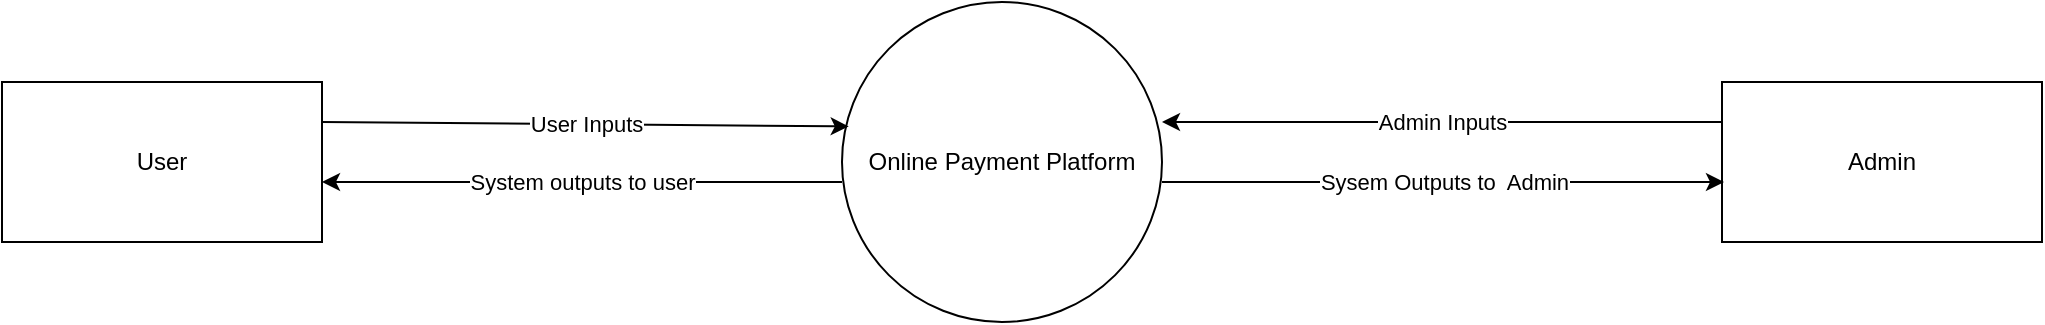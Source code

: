 <mxfile version="21.6.8" type="device" pages="3">
  <diagram name="Page-1" id="y19u4iK_HGs5I03r72ck">
    <mxGraphModel dx="1658" dy="820" grid="1" gridSize="10" guides="1" tooltips="1" connect="1" arrows="1" fold="1" page="1" pageScale="1" pageWidth="1654" pageHeight="2336" math="0" shadow="0">
      <root>
        <mxCell id="0" />
        <mxCell id="1" parent="0" />
        <mxCell id="kl3WKUfcu_TZl0TuVzoU-1" value="Online Payment Platform" style="shape=ellipse;html=1;dashed=0;whiteSpace=wrap;perimeter=ellipsePerimeter;" parent="1" vertex="1">
          <mxGeometry x="600" y="320" width="160" height="160" as="geometry" />
        </mxCell>
        <mxCell id="kl3WKUfcu_TZl0TuVzoU-2" value="User" style="html=1;dashed=0;whiteSpace=wrap;" parent="1" vertex="1">
          <mxGeometry x="180" y="360" width="160" height="80" as="geometry" />
        </mxCell>
        <mxCell id="kl3WKUfcu_TZl0TuVzoU-3" value="Admin" style="html=1;dashed=0;whiteSpace=wrap;" parent="1" vertex="1">
          <mxGeometry x="1040" y="360" width="160" height="80" as="geometry" />
        </mxCell>
        <mxCell id="8q71euT7KvG-gEpUxB3Z-5" value="" style="endArrow=classic;html=1;rounded=0;entryX=0.021;entryY=0.389;entryDx=0;entryDy=0;entryPerimeter=0;exitX=1;exitY=0.25;exitDx=0;exitDy=0;" parent="1" source="kl3WKUfcu_TZl0TuVzoU-2" target="kl3WKUfcu_TZl0TuVzoU-1" edge="1">
          <mxGeometry relative="1" as="geometry">
            <mxPoint x="320" y="380" as="sourcePoint" />
            <mxPoint x="420" y="380" as="targetPoint" />
          </mxGeometry>
        </mxCell>
        <mxCell id="8q71euT7KvG-gEpUxB3Z-6" value="User Inputs" style="edgeLabel;resizable=0;html=1;align=center;verticalAlign=middle;" parent="8q71euT7KvG-gEpUxB3Z-5" connectable="0" vertex="1">
          <mxGeometry relative="1" as="geometry" />
        </mxCell>
        <mxCell id="8q71euT7KvG-gEpUxB3Z-8" value="" style="endArrow=classic;html=1;rounded=0;" parent="1" edge="1">
          <mxGeometry relative="1" as="geometry">
            <mxPoint x="600" y="410" as="sourcePoint" />
            <mxPoint x="340" y="410" as="targetPoint" />
          </mxGeometry>
        </mxCell>
        <mxCell id="8q71euT7KvG-gEpUxB3Z-9" value="System outputs to user" style="edgeLabel;resizable=0;html=1;align=center;verticalAlign=middle;" parent="8q71euT7KvG-gEpUxB3Z-8" connectable="0" vertex="1">
          <mxGeometry relative="1" as="geometry" />
        </mxCell>
        <mxCell id="8q71euT7KvG-gEpUxB3Z-10" value="" style="endArrow=classic;html=1;rounded=0;entryX=0.004;entryY=0.417;entryDx=0;entryDy=0;entryPerimeter=0;" parent="1" edge="1">
          <mxGeometry relative="1" as="geometry">
            <mxPoint x="760" y="410" as="sourcePoint" />
            <mxPoint x="1041" y="410" as="targetPoint" />
          </mxGeometry>
        </mxCell>
        <mxCell id="8q71euT7KvG-gEpUxB3Z-11" value="Sysem Outputs to&amp;nbsp; Admin" style="edgeLabel;resizable=0;html=1;align=center;verticalAlign=middle;" parent="8q71euT7KvG-gEpUxB3Z-10" connectable="0" vertex="1">
          <mxGeometry relative="1" as="geometry" />
        </mxCell>
        <mxCell id="8q71euT7KvG-gEpUxB3Z-12" value="" style="endArrow=classic;html=1;rounded=0;entryX=1;entryY=0.375;entryDx=0;entryDy=0;entryPerimeter=0;" parent="1" target="kl3WKUfcu_TZl0TuVzoU-1" edge="1">
          <mxGeometry relative="1" as="geometry">
            <mxPoint x="1040" y="380" as="sourcePoint" />
            <mxPoint x="760" y="380" as="targetPoint" />
          </mxGeometry>
        </mxCell>
        <mxCell id="8q71euT7KvG-gEpUxB3Z-13" value="Admin Inputs" style="edgeLabel;resizable=0;html=1;align=center;verticalAlign=middle;" parent="8q71euT7KvG-gEpUxB3Z-12" connectable="0" vertex="1">
          <mxGeometry relative="1" as="geometry" />
        </mxCell>
      </root>
    </mxGraphModel>
  </diagram>
  <diagram id="NDcg29OjXH1BAil9kqRM" name="Page-2">
    <mxGraphModel dx="1658" dy="820" grid="1" gridSize="10" guides="1" tooltips="1" connect="1" arrows="1" fold="1" page="1" pageScale="1" pageWidth="1654" pageHeight="2336" math="0" shadow="0">
      <root>
        <mxCell id="0" />
        <mxCell id="1" parent="0" />
        <mxCell id="SBQu-W1i-o_JNflYCq96-1" value="Admin Operations&lt;br&gt;&lt;br&gt;5" style="shape=ellipse;html=1;dashed=0;whiteSpace=wrap;perimeter=ellipsePerimeter;" parent="1" vertex="1">
          <mxGeometry x="760" y="560" width="160" height="160" as="geometry" />
        </mxCell>
        <mxCell id="SBQu-W1i-o_JNflYCq96-2" value="Make Payment&lt;br&gt;&lt;br&gt;2" style="shape=ellipse;html=1;dashed=0;whiteSpace=wrap;perimeter=ellipsePerimeter;" parent="1" vertex="1">
          <mxGeometry x="520" y="640" width="160" height="160" as="geometry" />
        </mxCell>
        <mxCell id="SBQu-W1i-o_JNflYCq96-3" value="Register&amp;nbsp; &amp;amp; LogIn&lt;br&gt;&lt;br&gt;0" style="shape=ellipse;html=1;dashed=0;whiteSpace=wrap;perimeter=ellipsePerimeter;" parent="1" vertex="1">
          <mxGeometry x="500" y="210" width="160" height="160" as="geometry" />
        </mxCell>
        <mxCell id="SBQu-W1i-o_JNflYCq96-5" value="Bank Account Management&lt;br&gt;&lt;br&gt;1" style="shape=ellipse;html=1;dashed=0;whiteSpace=wrap;perimeter=ellipsePerimeter;" parent="1" vertex="1">
          <mxGeometry x="520" y="440" width="160" height="160" as="geometry" />
        </mxCell>
        <mxCell id="SBQu-W1i-o_JNflYCq96-6" value="User" style="html=1;dashed=0;whiteSpace=wrap;" parent="1" vertex="1">
          <mxGeometry x="90" y="560" width="170" height="80" as="geometry" />
        </mxCell>
        <mxCell id="SBQu-W1i-o_JNflYCq96-7" value="Admin" style="html=1;dashed=0;whiteSpace=wrap;" parent="1" vertex="1">
          <mxGeometry x="1080" y="600" width="170" height="80" as="geometry" />
        </mxCell>
        <mxCell id="SBQu-W1i-o_JNflYCq96-8" value="" style="endArrow=classic;html=1;rounded=0;" parent="1" edge="1">
          <mxGeometry relative="1" as="geometry">
            <mxPoint x="260" y="540" as="sourcePoint" />
            <mxPoint x="490" y="320" as="targetPoint" />
          </mxGeometry>
        </mxCell>
        <mxCell id="SBQu-W1i-o_JNflYCq96-9" value="User Credentials" style="edgeLabel;resizable=0;html=1;align=center;verticalAlign=middle;rotation=-40;" parent="SBQu-W1i-o_JNflYCq96-8" connectable="0" vertex="1">
          <mxGeometry relative="1" as="geometry" />
        </mxCell>
        <mxCell id="SBQu-W1i-o_JNflYCq96-10" value="" style="endArrow=classic;html=1;rounded=0;" parent="1" edge="1">
          <mxGeometry relative="1" as="geometry">
            <mxPoint x="520" y="350" as="sourcePoint" />
            <mxPoint x="300" y="550" as="targetPoint" />
            <Array as="points">
              <mxPoint x="390" y="470" />
            </Array>
          </mxGeometry>
        </mxCell>
        <mxCell id="SBQu-W1i-o_JNflYCq96-11" value="Registration Status, Login Status" style="edgeLabel;resizable=0;html=1;align=center;verticalAlign=middle;rotation=-45;" parent="SBQu-W1i-o_JNflYCq96-10" connectable="0" vertex="1">
          <mxGeometry relative="1" as="geometry" />
        </mxCell>
        <mxCell id="SBQu-W1i-o_JNflYCq96-12" value="" style="endArrow=classic;html=1;rounded=0;" parent="1" edge="1">
          <mxGeometry relative="1" as="geometry">
            <mxPoint x="330" y="580" as="sourcePoint" />
            <mxPoint x="510" y="520" as="targetPoint" />
          </mxGeometry>
        </mxCell>
        <mxCell id="SBQu-W1i-o_JNflYCq96-13" value="Bank Details" style="edgeLabel;resizable=0;html=1;align=center;verticalAlign=middle;" parent="SBQu-W1i-o_JNflYCq96-12" connectable="0" vertex="1">
          <mxGeometry relative="1" as="geometry" />
        </mxCell>
        <mxCell id="SBQu-W1i-o_JNflYCq96-14" value="" style="endArrow=classic;html=1;rounded=0;" parent="1" edge="1">
          <mxGeometry relative="1" as="geometry">
            <mxPoint x="510" y="560" as="sourcePoint" />
            <mxPoint x="330" y="620" as="targetPoint" />
          </mxGeometry>
        </mxCell>
        <mxCell id="SBQu-W1i-o_JNflYCq96-15" value="Confirmation" style="edgeLabel;resizable=0;html=1;align=center;verticalAlign=middle;" parent="SBQu-W1i-o_JNflYCq96-14" connectable="0" vertex="1">
          <mxGeometry relative="1" as="geometry" />
        </mxCell>
        <mxCell id="SBQu-W1i-o_JNflYCq96-16" value="" style="endArrow=classic;html=1;rounded=0;" parent="1" edge="1">
          <mxGeometry relative="1" as="geometry">
            <mxPoint x="320" y="650" as="sourcePoint" />
            <mxPoint x="510" y="700" as="targetPoint" />
          </mxGeometry>
        </mxCell>
        <mxCell id="SBQu-W1i-o_JNflYCq96-17" value="Payment Request" style="edgeLabel;resizable=0;html=1;align=center;verticalAlign=middle;" parent="SBQu-W1i-o_JNflYCq96-16" connectable="0" vertex="1">
          <mxGeometry relative="1" as="geometry" />
        </mxCell>
        <mxCell id="SBQu-W1i-o_JNflYCq96-18" value="" style="endArrow=classic;html=1;rounded=0;" parent="1" edge="1">
          <mxGeometry relative="1" as="geometry">
            <mxPoint x="510" y="730" as="sourcePoint" />
            <mxPoint x="300" y="660" as="targetPoint" />
          </mxGeometry>
        </mxCell>
        <mxCell id="SBQu-W1i-o_JNflYCq96-19" value="Payment Confirmation" style="edgeLabel;resizable=0;html=1;align=center;verticalAlign=middle;" parent="SBQu-W1i-o_JNflYCq96-18" connectable="0" vertex="1">
          <mxGeometry relative="1" as="geometry" />
        </mxCell>
        <mxCell id="SBQu-W1i-o_JNflYCq96-22" value="" style="endArrow=classic;html=1;rounded=0;" parent="1" edge="1">
          <mxGeometry relative="1" as="geometry">
            <mxPoint x="230" y="660" as="sourcePoint" />
            <mxPoint x="510" y="870" as="targetPoint" />
          </mxGeometry>
        </mxCell>
        <mxCell id="SBQu-W1i-o_JNflYCq96-23" value="Balance/History Request" style="edgeLabel;resizable=0;html=1;align=center;verticalAlign=middle;" parent="SBQu-W1i-o_JNflYCq96-22" connectable="0" vertex="1">
          <mxGeometry relative="1" as="geometry">
            <mxPoint x="-1" as="offset" />
          </mxGeometry>
        </mxCell>
        <mxCell id="SBQu-W1i-o_JNflYCq96-28" value="" style="endArrow=classic;html=1;rounded=0;" parent="1" edge="1">
          <mxGeometry relative="1" as="geometry">
            <mxPoint x="1070" y="620" as="sourcePoint" />
            <mxPoint x="930" y="640" as="targetPoint" />
          </mxGeometry>
        </mxCell>
        <mxCell id="SBQu-W1i-o_JNflYCq96-29" value="Admin Request" style="edgeLabel;resizable=0;html=1;align=center;verticalAlign=middle;" parent="SBQu-W1i-o_JNflYCq96-28" connectable="0" vertex="1">
          <mxGeometry relative="1" as="geometry" />
        </mxCell>
        <mxCell id="SBQu-W1i-o_JNflYCq96-30" value="" style="endArrow=classic;html=1;rounded=0;" parent="1" edge="1">
          <mxGeometry relative="1" as="geometry">
            <mxPoint x="930" y="660" as="sourcePoint" />
            <mxPoint x="1080" y="650" as="targetPoint" />
          </mxGeometry>
        </mxCell>
        <mxCell id="SBQu-W1i-o_JNflYCq96-31" value="Admin Response" style="edgeLabel;resizable=0;html=1;align=center;verticalAlign=middle;" parent="SBQu-W1i-o_JNflYCq96-30" connectable="0" vertex="1">
          <mxGeometry relative="1" as="geometry" />
        </mxCell>
        <mxCell id="iE8HfdmbKowTlCCOcocj-1" value="Profile Management&lt;br&gt;&lt;br&gt;4" style="shape=ellipse;html=1;dashed=0;whiteSpace=wrap;perimeter=ellipsePerimeter;" parent="1" vertex="1">
          <mxGeometry x="190" y="890" width="160" height="160" as="geometry" />
        </mxCell>
        <mxCell id="iE8HfdmbKowTlCCOcocj-2" value="" style="endArrow=classic;html=1;rounded=0;" parent="1" edge="1">
          <mxGeometry relative="1" as="geometry">
            <mxPoint x="170" y="650" as="sourcePoint" />
            <mxPoint x="290" y="880" as="targetPoint" />
          </mxGeometry>
        </mxCell>
        <mxCell id="iE8HfdmbKowTlCCOcocj-3" value="&lt;div&gt;Profile Update/Feedback Request&lt;/div&gt;" style="edgeLabel;resizable=0;html=1;align=center;verticalAlign=middle;" parent="iE8HfdmbKowTlCCOcocj-2" connectable="0" vertex="1">
          <mxGeometry relative="1" as="geometry">
            <mxPoint x="55" y="-15" as="offset" />
          </mxGeometry>
        </mxCell>
        <mxCell id="iE8HfdmbKowTlCCOcocj-4" value="" style="endArrow=classic;html=1;rounded=0;" parent="1" edge="1">
          <mxGeometry relative="1" as="geometry">
            <mxPoint x="230" y="880" as="sourcePoint" />
            <mxPoint x="140" y="650" as="targetPoint" />
          </mxGeometry>
        </mxCell>
        <mxCell id="iE8HfdmbKowTlCCOcocj-5" value="&lt;div&gt;Profile Update/Feedback Response&lt;/div&gt;" style="edgeLabel;resizable=0;html=1;align=center;verticalAlign=middle;" parent="iE8HfdmbKowTlCCOcocj-4" connectable="0" vertex="1">
          <mxGeometry relative="1" as="geometry">
            <mxPoint x="-55" y="-45" as="offset" />
          </mxGeometry>
        </mxCell>
        <mxCell id="MWAQIsHSK6ZcHRH65_4u-1" value="Transaction Management&lt;br&gt;&lt;br&gt;3" style="shape=ellipse;html=1;dashed=0;whiteSpace=wrap;perimeter=ellipsePerimeter;" parent="1" vertex="1">
          <mxGeometry x="520" y="840" width="160" height="160" as="geometry" />
        </mxCell>
        <mxCell id="1w19FJqAuEsjD_EYutNx-1" value="" style="endArrow=classic;html=1;rounded=0;" edge="1" parent="1">
          <mxGeometry relative="1" as="geometry">
            <mxPoint x="214" y="698" as="sourcePoint" />
            <mxPoint x="494" y="908" as="targetPoint" />
          </mxGeometry>
        </mxCell>
        <mxCell id="1w19FJqAuEsjD_EYutNx-2" value="Balance/History Responset" style="edgeLabel;resizable=0;html=1;align=center;verticalAlign=middle;" connectable="0" vertex="1" parent="1w19FJqAuEsjD_EYutNx-1">
          <mxGeometry relative="1" as="geometry">
            <mxPoint x="-1" as="offset" />
          </mxGeometry>
        </mxCell>
      </root>
    </mxGraphModel>
  </diagram>
  <diagram id="vFG6XWSzBA-CC0pW_W6M" name="Page-3">
    <mxGraphModel dx="4156" dy="1898" grid="1" gridSize="10" guides="1" tooltips="1" connect="1" arrows="1" fold="1" page="1" pageScale="1" pageWidth="1654" pageHeight="2336" math="0" shadow="0">
      <root>
        <mxCell id="0" />
        <mxCell id="1" parent="0" />
        <mxCell id="6vLuDf12amdfjjbVxo3R-1" value="Register&amp;nbsp; &amp;amp; LogIn" style="shape=ellipse;html=1;dashed=0;whiteSpace=wrap;perimeter=ellipsePerimeter;" parent="1" vertex="1">
          <mxGeometry x="200" y="320" width="160" height="160" as="geometry" />
        </mxCell>
        <mxCell id="6vLuDf12amdfjjbVxo3R-3" value="User&amp;nbsp; Registration" style="shape=ellipse;html=1;dashed=0;whiteSpace=wrap;perimeter=ellipsePerimeter;" parent="1" vertex="1">
          <mxGeometry x="776" y="158" width="160" height="160" as="geometry" />
        </mxCell>
        <mxCell id="_DuWjOjHElk9whj_8CAF-1" value="" style="endArrow=classic;html=1;rounded=0;" parent="1" edge="1">
          <mxGeometry relative="1" as="geometry">
            <mxPoint x="310" y="320" as="sourcePoint" />
            <mxPoint x="440" y="230" as="targetPoint" />
            <Array as="points">
              <mxPoint x="310" y="230" />
            </Array>
          </mxGeometry>
        </mxCell>
        <mxCell id="_DuWjOjHElk9whj_8CAF-2" value="User Details" style="edgeLabel;resizable=0;html=1;align=center;verticalAlign=middle;" parent="_DuWjOjHElk9whj_8CAF-1" connectable="0" vertex="1">
          <mxGeometry relative="1" as="geometry">
            <mxPoint x="-1" as="offset" />
          </mxGeometry>
        </mxCell>
        <mxCell id="_DuWjOjHElk9whj_8CAF-5" value="User Login" style="shape=ellipse;html=1;dashed=0;whiteSpace=wrap;perimeter=ellipsePerimeter;" parent="1" vertex="1">
          <mxGeometry x="810" y="480" width="160" height="160" as="geometry" />
        </mxCell>
        <mxCell id="_DuWjOjHElk9whj_8CAF-6" value="" style="endArrow=classic;html=1;rounded=0;" parent="1" edge="1">
          <mxGeometry relative="1" as="geometry">
            <mxPoint x="308" y="488" as="sourcePoint" />
            <mxPoint x="440" y="568" as="targetPoint" />
            <Array as="points">
              <mxPoint x="308" y="568" />
            </Array>
          </mxGeometry>
        </mxCell>
        <mxCell id="_DuWjOjHElk9whj_8CAF-7" value="Login Credentials" style="edgeLabel;resizable=0;html=1;align=center;verticalAlign=middle;" parent="_DuWjOjHElk9whj_8CAF-6" connectable="0" vertex="1">
          <mxGeometry relative="1" as="geometry">
            <mxPoint x="5" as="offset" />
          </mxGeometry>
        </mxCell>
        <mxCell id="_DuWjOjHElk9whj_8CAF-8" value="" style="endArrow=classic;html=1;rounded=0;" parent="1" edge="1">
          <mxGeometry relative="1" as="geometry">
            <mxPoint x="797" y="600" as="sourcePoint" />
            <mxPoint x="637" y="600" as="targetPoint" />
          </mxGeometry>
        </mxCell>
        <mxCell id="_DuWjOjHElk9whj_8CAF-9" value="&lt;div&gt;Session Start&lt;/div&gt;" style="edgeLabel;resizable=0;html=1;align=center;verticalAlign=middle;" parent="_DuWjOjHElk9whj_8CAF-8" connectable="0" vertex="1">
          <mxGeometry relative="1" as="geometry">
            <mxPoint x="-1" as="offset" />
          </mxGeometry>
        </mxCell>
        <mxCell id="_DuWjOjHElk9whj_8CAF-12" value="" style="endArrow=classic;html=1;rounded=0;" parent="1" edge="1">
          <mxGeometry relative="1" as="geometry">
            <mxPoint x="945" y="239" as="sourcePoint" />
            <mxPoint x="1090" y="240" as="targetPoint" />
          </mxGeometry>
        </mxCell>
        <mxCell id="_DuWjOjHElk9whj_8CAF-13" value="Registration Confirmation&lt;br&gt;, USER ID" style="edgeLabel;resizable=0;html=1;align=center;verticalAlign=middle;" parent="_DuWjOjHElk9whj_8CAF-12" connectable="0" vertex="1">
          <mxGeometry relative="1" as="geometry">
            <mxPoint x="-1" as="offset" />
          </mxGeometry>
        </mxCell>
        <mxCell id="_DuWjOjHElk9whj_8CAF-14" value="" style="endArrow=classic;html=1;rounded=0;" parent="1" edge="1">
          <mxGeometry relative="1" as="geometry">
            <mxPoint x="980" y="560" as="sourcePoint" />
            <mxPoint x="1120" y="560" as="targetPoint" />
          </mxGeometry>
        </mxCell>
        <mxCell id="_DuWjOjHElk9whj_8CAF-15" value="Login Confirmation" style="edgeLabel;resizable=0;html=1;align=center;verticalAlign=middle;" parent="_DuWjOjHElk9whj_8CAF-14" connectable="0" vertex="1">
          <mxGeometry relative="1" as="geometry">
            <mxPoint x="-1" as="offset" />
          </mxGeometry>
        </mxCell>
        <mxCell id="_P3t15t7boA8EIGBELb5-2" value="Add Bank Account&lt;br&gt;1.1" style="shape=ellipse;html=1;dashed=0;whiteSpace=wrap;perimeter=ellipsePerimeter;" parent="1" vertex="1">
          <mxGeometry x="200" y="680" width="160" height="160" as="geometry" />
        </mxCell>
        <mxCell id="_P3t15t7boA8EIGBELb5-4" value="" style="endArrow=classic;html=1;rounded=0;" parent="1" edge="1">
          <mxGeometry relative="1" as="geometry">
            <mxPoint x="1060" y="759.55" as="sourcePoint" />
            <mxPoint x="1230" y="760" as="targetPoint" />
          </mxGeometry>
        </mxCell>
        <mxCell id="_P3t15t7boA8EIGBELb5-5" value="Link Confirmation Message" style="edgeLabel;resizable=0;html=1;align=center;verticalAlign=middle;rotation=0;" parent="_P3t15t7boA8EIGBELb5-4" connectable="0" vertex="1">
          <mxGeometry relative="1" as="geometry">
            <mxPoint x="1" as="offset" />
          </mxGeometry>
        </mxCell>
        <mxCell id="_P3t15t7boA8EIGBELb5-10" value="" style="endArrow=classic;html=1;rounded=0;" parent="1" edge="1">
          <mxGeometry relative="1" as="geometry">
            <mxPoint x="380" y="759.52" as="sourcePoint" />
            <mxPoint x="550" y="759.52" as="targetPoint" />
          </mxGeometry>
        </mxCell>
        <mxCell id="_P3t15t7boA8EIGBELb5-11" value="Bank Details&lt;br&gt;" style="edgeLabel;resizable=0;html=1;align=center;verticalAlign=middle;rotation=0;" parent="_P3t15t7boA8EIGBELb5-10" connectable="0" vertex="1">
          <mxGeometry relative="1" as="geometry">
            <mxPoint x="-1" as="offset" />
          </mxGeometry>
        </mxCell>
        <mxCell id="_P3t15t7boA8EIGBELb5-12" value="" style="endArrow=classic;html=1;rounded=0;" parent="1" edge="1">
          <mxGeometry relative="1" as="geometry">
            <mxPoint x="730" y="765" as="sourcePoint" />
            <mxPoint x="870" y="760" as="targetPoint" />
          </mxGeometry>
        </mxCell>
        <mxCell id="_P3t15t7boA8EIGBELb5-13" value="Verification Status&lt;br&gt;, Bank Details" style="edgeLabel;resizable=0;html=1;align=center;verticalAlign=middle;" parent="_P3t15t7boA8EIGBELb5-12" connectable="0" vertex="1">
          <mxGeometry relative="1" as="geometry">
            <mxPoint x="-12" as="offset" />
          </mxGeometry>
        </mxCell>
        <mxCell id="hUmhM3Xn4-zZ5TkBHR3H-1" value="Remove Bank Account&lt;br&gt;1.2" style="shape=ellipse;html=1;dashed=0;whiteSpace=wrap;perimeter=ellipsePerimeter;" parent="1" vertex="1">
          <mxGeometry x="200" y="920" width="160" height="160" as="geometry" />
        </mxCell>
        <mxCell id="hUmhM3Xn4-zZ5TkBHR3H-3" value="" style="endArrow=classic;html=1;rounded=0;" parent="1" edge="1">
          <mxGeometry relative="1" as="geometry">
            <mxPoint x="380" y="1000" as="sourcePoint" />
            <mxPoint x="550" y="1000" as="targetPoint" />
          </mxGeometry>
        </mxCell>
        <mxCell id="hUmhM3Xn4-zZ5TkBHR3H-4" value="&lt;div&gt;Account details,&lt;/div&gt;&lt;div&gt;Selected Account&lt;/div&gt;" style="edgeLabel;resizable=0;html=1;align=center;verticalAlign=middle;" parent="hUmhM3Xn4-zZ5TkBHR3H-3" connectable="0" vertex="1">
          <mxGeometry relative="1" as="geometry">
            <mxPoint x="-1" as="offset" />
          </mxGeometry>
        </mxCell>
        <mxCell id="hUmhM3Xn4-zZ5TkBHR3H-7" value="" style="endArrow=classic;html=1;rounded=0;" parent="1" edge="1">
          <mxGeometry relative="1" as="geometry">
            <mxPoint x="729" y="998" as="sourcePoint" />
            <mxPoint x="870" y="1000" as="targetPoint" />
          </mxGeometry>
        </mxCell>
        <mxCell id="hUmhM3Xn4-zZ5TkBHR3H-8" value="Confirmation Status" style="edgeLabel;resizable=0;html=1;align=center;verticalAlign=middle;" parent="hUmhM3Xn4-zZ5TkBHR3H-7" connectable="0" vertex="1">
          <mxGeometry relative="1" as="geometry">
            <mxPoint x="-12" as="offset" />
          </mxGeometry>
        </mxCell>
        <mxCell id="hUmhM3Xn4-zZ5TkBHR3H-10" value="Link Account" style="shape=ellipse;html=1;dashed=0;whiteSpace=wrap;perimeter=ellipsePerimeter;" parent="1" vertex="1">
          <mxGeometry x="880" y="680" width="160" height="160" as="geometry" />
        </mxCell>
        <mxCell id="hUmhM3Xn4-zZ5TkBHR3H-13" value="Unlink Account" style="shape=ellipse;html=1;dashed=0;whiteSpace=wrap;perimeter=ellipsePerimeter;" parent="1" vertex="1">
          <mxGeometry x="880" y="920" width="160" height="160" as="geometry" />
        </mxCell>
        <mxCell id="hUmhM3Xn4-zZ5TkBHR3H-15" value="" style="endArrow=classic;html=1;rounded=0;" parent="1" edge="1">
          <mxGeometry relative="1" as="geometry">
            <mxPoint x="1060" y="1000" as="sourcePoint" />
            <mxPoint x="1230" y="1000" as="targetPoint" />
          </mxGeometry>
        </mxCell>
        <mxCell id="hUmhM3Xn4-zZ5TkBHR3H-16" value="Removal Confirmation" style="edgeLabel;resizable=0;html=1;align=center;verticalAlign=middle;rotation=0;" parent="hUmhM3Xn4-zZ5TkBHR3H-15" connectable="0" vertex="1">
          <mxGeometry relative="1" as="geometry">
            <mxPoint x="-1" as="offset" />
          </mxGeometry>
        </mxCell>
        <mxCell id="hUmhM3Xn4-zZ5TkBHR3H-17" value="Make Payment" style="shape=ellipse;html=1;dashed=0;whiteSpace=wrap;perimeter=ellipsePerimeter;" parent="1" vertex="1">
          <mxGeometry x="200" y="1120" width="160" height="160" as="geometry" />
        </mxCell>
        <mxCell id="hUmhM3Xn4-zZ5TkBHR3H-18" value="Select Payment Method" style="shape=ellipse;html=1;dashed=0;whiteSpace=wrap;perimeter=ellipsePerimeter;" parent="1" vertex="1">
          <mxGeometry x="490" y="1120" width="160" height="160" as="geometry" />
        </mxCell>
        <mxCell id="hUmhM3Xn4-zZ5TkBHR3H-19" value="Enter Payment Details" style="shape=ellipse;html=1;dashed=0;whiteSpace=wrap;perimeter=ellipsePerimeter;" parent="1" vertex="1">
          <mxGeometry x="810" y="1120" width="160" height="160" as="geometry" />
        </mxCell>
        <mxCell id="hUmhM3Xn4-zZ5TkBHR3H-20" value="" style="endArrow=classic;html=1;rounded=0;" parent="1" edge="1">
          <mxGeometry relative="1" as="geometry">
            <mxPoint x="1330" y="1199.62" as="sourcePoint" />
            <mxPoint x="1440" y="1199.62" as="targetPoint" />
          </mxGeometry>
        </mxCell>
        <mxCell id="hUmhM3Xn4-zZ5TkBHR3H-21" value="Payment Status" style="edgeLabel;resizable=0;html=1;align=center;verticalAlign=middle;rotation=0;" parent="hUmhM3Xn4-zZ5TkBHR3H-20" connectable="0" vertex="1">
          <mxGeometry relative="1" as="geometry">
            <mxPoint x="-3" as="offset" />
          </mxGeometry>
        </mxCell>
        <mxCell id="hUmhM3Xn4-zZ5TkBHR3H-24" value="" style="endArrow=classic;html=1;rounded=0;" parent="1" edge="1">
          <mxGeometry relative="1" as="geometry">
            <mxPoint x="656" y="1178" as="sourcePoint" />
            <mxPoint x="800" y="1178" as="targetPoint" />
          </mxGeometry>
        </mxCell>
        <mxCell id="hUmhM3Xn4-zZ5TkBHR3H-25" value="Method Selection" style="edgeLabel;resizable=0;html=1;align=center;verticalAlign=middle;rotation=0;" parent="hUmhM3Xn4-zZ5TkBHR3H-24" connectable="0" vertex="1">
          <mxGeometry relative="1" as="geometry">
            <mxPoint x="-1" as="offset" />
          </mxGeometry>
        </mxCell>
        <mxCell id="hUmhM3Xn4-zZ5TkBHR3H-26" value="" style="endArrow=classic;html=1;rounded=0;" parent="1" edge="1">
          <mxGeometry relative="1" as="geometry">
            <mxPoint x="1000" y="1176" as="sourcePoint" />
            <mxPoint x="1120" y="1176" as="targetPoint" />
          </mxGeometry>
        </mxCell>
        <mxCell id="hUmhM3Xn4-zZ5TkBHR3H-27" value="Payment Data" style="edgeLabel;resizable=0;html=1;align=center;verticalAlign=middle;" parent="hUmhM3Xn4-zZ5TkBHR3H-26" connectable="0" vertex="1">
          <mxGeometry relative="1" as="geometry">
            <mxPoint x="-12" as="offset" />
          </mxGeometry>
        </mxCell>
        <mxCell id="hUmhM3Xn4-zZ5TkBHR3H-30" value="" style="endArrow=classic;html=1;rounded=0;" parent="1" edge="1">
          <mxGeometry width="50" height="50" relative="1" as="geometry">
            <mxPoint x="365" y="1199.41" as="sourcePoint" />
            <mxPoint x="485" y="1200" as="targetPoint" />
          </mxGeometry>
        </mxCell>
        <mxCell id="hUmhM3Xn4-zZ5TkBHR3H-44" value="Payment Initiation&lt;br&gt;Request" style="edgeLabel;html=1;align=center;verticalAlign=middle;resizable=0;points=[];rotation=0;" parent="hUmhM3Xn4-zZ5TkBHR3H-30" vertex="1" connectable="0">
          <mxGeometry x="0.081" y="4" relative="1" as="geometry">
            <mxPoint x="-1" y="3" as="offset" />
          </mxGeometry>
        </mxCell>
        <mxCell id="hUmhM3Xn4-zZ5TkBHR3H-38" value="Process Payment" style="shape=ellipse;html=1;dashed=0;whiteSpace=wrap;perimeter=ellipsePerimeter;" parent="1" vertex="1">
          <mxGeometry x="1130" y="1120" width="160" height="160" as="geometry" />
        </mxCell>
        <mxCell id="hUmhM3Xn4-zZ5TkBHR3H-39" value="" style="endArrow=classic;html=1;rounded=0;" parent="1" edge="1">
          <mxGeometry relative="1" as="geometry">
            <mxPoint x="1120" y="1220" as="sourcePoint" />
            <mxPoint x="1000" y="1220" as="targetPoint" />
          </mxGeometry>
        </mxCell>
        <mxCell id="hUmhM3Xn4-zZ5TkBHR3H-40" value="Payment Status" style="edgeLabel;resizable=0;html=1;align=center;verticalAlign=middle;" parent="hUmhM3Xn4-zZ5TkBHR3H-39" connectable="0" vertex="1">
          <mxGeometry relative="1" as="geometry">
            <mxPoint x="-4" y="2" as="offset" />
          </mxGeometry>
        </mxCell>
        <mxCell id="hUmhM3Xn4-zZ5TkBHR3H-45" value="" style="endArrow=classic;html=1;rounded=0;" parent="1" edge="1">
          <mxGeometry relative="1" as="geometry">
            <mxPoint x="800" y="1220" as="sourcePoint" />
            <mxPoint x="660" y="1220" as="targetPoint" />
          </mxGeometry>
        </mxCell>
        <mxCell id="hUmhM3Xn4-zZ5TkBHR3H-46" value="Payment Data" style="edgeLabel;resizable=0;html=1;align=center;verticalAlign=middle;rotation=0;" parent="hUmhM3Xn4-zZ5TkBHR3H-45" connectable="0" vertex="1">
          <mxGeometry relative="1" as="geometry">
            <mxPoint x="-1" as="offset" />
          </mxGeometry>
        </mxCell>
        <mxCell id="CLO8cP88NEfjhUTtttC8-1" value="Transaction Management" style="shape=ellipse;html=1;dashed=0;whiteSpace=wrap;perimeter=ellipsePerimeter;" parent="1" vertex="1">
          <mxGeometry x="196" y="1400" width="160" height="160" as="geometry" />
        </mxCell>
        <mxCell id="CLO8cP88NEfjhUTtttC8-52" value="check balance&amp;nbsp;" style="shape=ellipse;html=1;dashed=0;whiteSpace=wrap;perimeter=ellipsePerimeter;" parent="1" vertex="1">
          <mxGeometry x="446" y="1320" width="160" height="160" as="geometry" />
        </mxCell>
        <mxCell id="CLO8cP88NEfjhUTtttC8-53" value="Retrive Balance" style="shape=ellipse;html=1;dashed=0;whiteSpace=wrap;perimeter=ellipsePerimeter;" parent="1" vertex="1">
          <mxGeometry x="1149" y="1310" width="160" height="160" as="geometry" />
        </mxCell>
        <mxCell id="CLO8cP88NEfjhUTtttC8-54" value="" style="endArrow=classic;html=1;rounded=0;" parent="1" edge="1">
          <mxGeometry relative="1" as="geometry">
            <mxPoint x="1659" y="1390" as="sourcePoint" />
            <mxPoint x="1839" y="1390" as="targetPoint" />
          </mxGeometry>
        </mxCell>
        <mxCell id="CLO8cP88NEfjhUTtttC8-55" value="Formatted Balance" style="edgeLabel;resizable=0;html=1;align=center;verticalAlign=middle;rotation=0;" parent="CLO8cP88NEfjhUTtttC8-54" connectable="0" vertex="1">
          <mxGeometry relative="1" as="geometry">
            <mxPoint x="-1" as="offset" />
          </mxGeometry>
        </mxCell>
        <mxCell id="CLO8cP88NEfjhUTtttC8-56" value="" style="endArrow=classic;html=1;rounded=0;" parent="1" edge="1">
          <mxGeometry relative="1" as="geometry">
            <mxPoint x="640" y="1570" as="sourcePoint" />
            <mxPoint x="799" y="1570" as="targetPoint" />
          </mxGeometry>
        </mxCell>
        <mxCell id="CLO8cP88NEfjhUTtttC8-57" value="&lt;div&gt;History Request&lt;/div&gt;" style="edgeLabel;resizable=0;html=1;align=center;verticalAlign=middle;" parent="CLO8cP88NEfjhUTtttC8-56" connectable="0" vertex="1">
          <mxGeometry relative="1" as="geometry">
            <mxPoint x="-1" as="offset" />
          </mxGeometry>
        </mxCell>
        <mxCell id="CLO8cP88NEfjhUTtttC8-58" value="" style="endArrow=classic;html=1;rounded=0;" parent="1" edge="1">
          <mxGeometry relative="1" as="geometry">
            <mxPoint x="980" y="1390" as="sourcePoint" />
            <mxPoint x="1139" y="1390" as="targetPoint" />
          </mxGeometry>
        </mxCell>
        <mxCell id="CLO8cP88NEfjhUTtttC8-59" value="Query Request" style="edgeLabel;resizable=0;html=1;align=center;verticalAlign=middle;rotation=0;" parent="CLO8cP88NEfjhUTtttC8-58" connectable="0" vertex="1">
          <mxGeometry relative="1" as="geometry">
            <mxPoint x="-1" y="-1" as="offset" />
          </mxGeometry>
        </mxCell>
        <mxCell id="CLO8cP88NEfjhUTtttC8-60" value="" style="endArrow=classic;html=1;rounded=0;" parent="1" edge="1">
          <mxGeometry relative="1" as="geometry">
            <mxPoint x="1339" y="1390" as="sourcePoint" />
            <mxPoint x="1469" y="1390" as="targetPoint" />
          </mxGeometry>
        </mxCell>
        <mxCell id="CLO8cP88NEfjhUTtttC8-61" value="Balance Data" style="edgeLabel;resizable=0;html=1;align=center;verticalAlign=middle;" parent="CLO8cP88NEfjhUTtttC8-60" connectable="0" vertex="1">
          <mxGeometry relative="1" as="geometry">
            <mxPoint x="-12" as="offset" />
          </mxGeometry>
        </mxCell>
        <mxCell id="CLO8cP88NEfjhUTtttC8-65" value="Transaction history" style="shape=ellipse;html=1;dashed=0;whiteSpace=wrap;perimeter=ellipsePerimeter;" parent="1" vertex="1">
          <mxGeometry x="446" y="1520" width="160" height="160" as="geometry" />
        </mxCell>
        <mxCell id="CLO8cP88NEfjhUTtttC8-66" value="Select Time Period" style="shape=ellipse;html=1;dashed=0;whiteSpace=wrap;perimeter=ellipsePerimeter;" parent="1" vertex="1">
          <mxGeometry x="806" y="1520" width="160" height="160" as="geometry" />
        </mxCell>
        <mxCell id="CLO8cP88NEfjhUTtttC8-69" value="" style="endArrow=classic;html=1;rounded=0;" parent="1" edge="1">
          <mxGeometry relative="1" as="geometry">
            <mxPoint x="1000" y="1580" as="sourcePoint" />
            <mxPoint x="1130" y="1580" as="targetPoint" />
          </mxGeometry>
        </mxCell>
        <mxCell id="CLO8cP88NEfjhUTtttC8-70" value="Period Data" style="edgeLabel;resizable=0;html=1;align=center;verticalAlign=middle;" parent="CLO8cP88NEfjhUTtttC8-69" connectable="0" vertex="1">
          <mxGeometry relative="1" as="geometry">
            <mxPoint x="-12" as="offset" />
          </mxGeometry>
        </mxCell>
        <mxCell id="CLO8cP88NEfjhUTtttC8-72" value="Display Balance" style="shape=ellipse;html=1;dashed=0;whiteSpace=wrap;perimeter=ellipsePerimeter;" parent="1" vertex="1">
          <mxGeometry x="1479" y="1310" width="160" height="160" as="geometry" />
        </mxCell>
        <mxCell id="CLO8cP88NEfjhUTtttC8-75" value="Generate History" style="shape=ellipse;html=1;dashed=0;whiteSpace=wrap;perimeter=ellipsePerimeter;" parent="1" vertex="1">
          <mxGeometry x="1136" y="1520" width="160" height="160" as="geometry" />
        </mxCell>
        <mxCell id="CLO8cP88NEfjhUTtttC8-76" value="" style="endArrow=classic;html=1;rounded=0;" parent="1" edge="1">
          <mxGeometry relative="1" as="geometry">
            <mxPoint x="1654" y="1589.6" as="sourcePoint" />
            <mxPoint x="1824" y="1589.6" as="targetPoint" />
          </mxGeometry>
        </mxCell>
        <mxCell id="CLO8cP88NEfjhUTtttC8-77" value="File Download Link" style="edgeLabel;resizable=0;html=1;align=center;verticalAlign=middle;rotation=0;" parent="CLO8cP88NEfjhUTtttC8-76" connectable="0" vertex="1">
          <mxGeometry relative="1" as="geometry">
            <mxPoint x="-1" as="offset" />
          </mxGeometry>
        </mxCell>
        <mxCell id="CLO8cP88NEfjhUTtttC8-83" value="update profile" style="shape=ellipse;html=1;dashed=0;whiteSpace=wrap;perimeter=ellipsePerimeter;" parent="1" vertex="1">
          <mxGeometry x="200" y="1721" width="160" height="160" as="geometry" />
        </mxCell>
        <mxCell id="CLO8cP88NEfjhUTtttC8-84" value="Validate Changes" style="shape=ellipse;html=1;dashed=0;whiteSpace=wrap;perimeter=ellipsePerimeter;" parent="1" vertex="1">
          <mxGeometry x="799" y="1721" width="160" height="160" as="geometry" />
        </mxCell>
        <mxCell id="CLO8cP88NEfjhUTtttC8-85" value="Save Profile" style="shape=ellipse;html=1;dashed=0;whiteSpace=wrap;perimeter=ellipsePerimeter;" parent="1" vertex="1">
          <mxGeometry x="1099" y="1721" width="160" height="160" as="geometry" />
        </mxCell>
        <mxCell id="CLO8cP88NEfjhUTtttC8-86" value="" style="endArrow=classic;html=1;rounded=0;" parent="1" edge="1">
          <mxGeometry relative="1" as="geometry">
            <mxPoint x="1269" y="1801" as="sourcePoint" />
            <mxPoint x="1449" y="1801" as="targetPoint" />
          </mxGeometry>
        </mxCell>
        <mxCell id="CLO8cP88NEfjhUTtttC8-87" value="Profile updation confirmation" style="edgeLabel;resizable=0;html=1;align=center;verticalAlign=middle;rotation=0;" parent="CLO8cP88NEfjhUTtttC8-86" connectable="0" vertex="1">
          <mxGeometry relative="1" as="geometry">
            <mxPoint x="-1" as="offset" />
          </mxGeometry>
        </mxCell>
        <mxCell id="CLO8cP88NEfjhUTtttC8-88" value="" style="endArrow=classic;html=1;rounded=0;" parent="1" edge="1">
          <mxGeometry relative="1" as="geometry">
            <mxPoint x="368" y="1800" as="sourcePoint" />
            <mxPoint x="478" y="1800" as="targetPoint" />
          </mxGeometry>
        </mxCell>
        <mxCell id="CLO8cP88NEfjhUTtttC8-89" value="Profile Upadate&amp;nbsp;&lt;br&gt;request" style="edgeLabel;resizable=0;html=1;align=center;verticalAlign=middle;rotation=0;" parent="CLO8cP88NEfjhUTtttC8-88" connectable="0" vertex="1">
          <mxGeometry relative="1" as="geometry">
            <mxPoint x="-1" as="offset" />
          </mxGeometry>
        </mxCell>
        <mxCell id="CLO8cP88NEfjhUTtttC8-90" value="" style="endArrow=classic;html=1;rounded=0;" parent="1" edge="1">
          <mxGeometry relative="1" as="geometry">
            <mxPoint x="969" y="1801" as="sourcePoint" />
            <mxPoint x="1089" y="1801" as="targetPoint" />
          </mxGeometry>
        </mxCell>
        <mxCell id="CLO8cP88NEfjhUTtttC8-91" value="Validation Status" style="edgeLabel;resizable=0;html=1;align=center;verticalAlign=middle;" parent="CLO8cP88NEfjhUTtttC8-90" connectable="0" vertex="1">
          <mxGeometry relative="1" as="geometry">
            <mxPoint x="-1" as="offset" />
          </mxGeometry>
        </mxCell>
        <mxCell id="CLO8cP88NEfjhUTtttC8-95" value="" style="endArrow=classic;html=1;rounded=0;" parent="1" edge="1">
          <mxGeometry relative="1" as="geometry">
            <mxPoint x="1088" y="1841" as="sourcePoint" />
            <mxPoint x="969" y="1841" as="targetPoint" />
          </mxGeometry>
        </mxCell>
        <mxCell id="CLO8cP88NEfjhUTtttC8-96" value="profile update&lt;br&gt;Status" style="edgeLabel;resizable=0;html=1;align=center;verticalAlign=middle;" parent="CLO8cP88NEfjhUTtttC8-95" connectable="0" vertex="1">
          <mxGeometry relative="1" as="geometry">
            <mxPoint x="-4" y="2" as="offset" />
          </mxGeometry>
        </mxCell>
        <mxCell id="CLO8cP88NEfjhUTtttC8-97" value="" style="endArrow=classic;html=1;rounded=0;" parent="1" edge="1">
          <mxGeometry relative="1" as="geometry">
            <mxPoint x="478" y="1840" as="sourcePoint" />
            <mxPoint x="368" y="1840" as="targetPoint" />
          </mxGeometry>
        </mxCell>
        <mxCell id="CLO8cP88NEfjhUTtttC8-98" value="Edited Data" style="edgeLabel;resizable=0;html=1;align=center;verticalAlign=middle;rotation=0;" parent="CLO8cP88NEfjhUTtttC8-97" connectable="0" vertex="1">
          <mxGeometry relative="1" as="geometry">
            <mxPoint x="-1" as="offset" />
          </mxGeometry>
        </mxCell>
        <mxCell id="CLO8cP88NEfjhUTtttC8-99" value="Reedem Bonus" style="shape=ellipse;html=1;dashed=0;whiteSpace=wrap;perimeter=ellipsePerimeter;" parent="1" vertex="1">
          <mxGeometry x="200" y="2000" width="160" height="160" as="geometry" />
        </mxCell>
        <mxCell id="CLO8cP88NEfjhUTtttC8-100" value="&#xa;&lt;div&gt;Check Eligibility&lt;/div&gt;&#xa;&#xa;" style="shape=ellipse;html=1;dashed=0;whiteSpace=wrap;perimeter=ellipsePerimeter;" parent="1" vertex="1">
          <mxGeometry x="510" y="2000" width="160" height="160" as="geometry" />
        </mxCell>
        <mxCell id="CLO8cP88NEfjhUTtttC8-101" value="Select Bonus" style="shape=ellipse;html=1;dashed=0;whiteSpace=wrap;perimeter=ellipsePerimeter;" parent="1" vertex="1">
          <mxGeometry x="820" y="2000" width="160" height="160" as="geometry" />
        </mxCell>
        <mxCell id="CLO8cP88NEfjhUTtttC8-104" value="" style="endArrow=classic;html=1;rounded=0;" parent="1" edge="1">
          <mxGeometry relative="1" as="geometry">
            <mxPoint x="370" y="2061" as="sourcePoint" />
            <mxPoint x="500" y="2061" as="targetPoint" />
          </mxGeometry>
        </mxCell>
        <mxCell id="CLO8cP88NEfjhUTtttC8-105" value="Redemption Check" style="edgeLabel;resizable=0;html=1;align=center;verticalAlign=middle;rotation=0;" parent="CLO8cP88NEfjhUTtttC8-104" connectable="0" vertex="1">
          <mxGeometry relative="1" as="geometry">
            <mxPoint x="-1" as="offset" />
          </mxGeometry>
        </mxCell>
        <mxCell id="CLO8cP88NEfjhUTtttC8-106" value="" style="endArrow=classic;html=1;rounded=0;" parent="1" edge="1">
          <mxGeometry relative="1" as="geometry">
            <mxPoint x="680" y="2060" as="sourcePoint" />
            <mxPoint x="810" y="2060" as="targetPoint" />
          </mxGeometry>
        </mxCell>
        <mxCell id="CLO8cP88NEfjhUTtttC8-107" value="Eligibility Data" style="edgeLabel;resizable=0;html=1;align=center;verticalAlign=middle;" parent="CLO8cP88NEfjhUTtttC8-106" connectable="0" vertex="1">
          <mxGeometry relative="1" as="geometry">
            <mxPoint x="-12" y="2" as="offset" />
          </mxGeometry>
        </mxCell>
        <mxCell id="CLO8cP88NEfjhUTtttC8-108" value="" style="endArrow=classic;html=1;rounded=0;" parent="1" edge="1">
          <mxGeometry relative="1" as="geometry">
            <mxPoint x="810" y="2105" as="sourcePoint" />
            <mxPoint x="680" y="2105" as="targetPoint" />
          </mxGeometry>
        </mxCell>
        <mxCell id="CLO8cP88NEfjhUTtttC8-109" value="Bonus Selection" style="edgeLabel;resizable=0;html=1;align=center;verticalAlign=middle;" parent="CLO8cP88NEfjhUTtttC8-108" connectable="0" vertex="1">
          <mxGeometry relative="1" as="geometry">
            <mxPoint x="-4" y="2" as="offset" />
          </mxGeometry>
        </mxCell>
        <mxCell id="CLO8cP88NEfjhUTtttC8-110" value="" style="endArrow=classic;html=1;rounded=0;" parent="1" edge="1">
          <mxGeometry relative="1" as="geometry">
            <mxPoint x="500" y="2101" as="sourcePoint" />
            <mxPoint x="370" y="2101" as="targetPoint" />
          </mxGeometry>
        </mxCell>
        <mxCell id="CLO8cP88NEfjhUTtttC8-111" value="Eligibility Data" style="edgeLabel;resizable=0;html=1;align=center;verticalAlign=middle;rotation=0;" parent="CLO8cP88NEfjhUTtttC8-110" connectable="0" vertex="1">
          <mxGeometry relative="1" as="geometry">
            <mxPoint x="-1" as="offset" />
          </mxGeometry>
        </mxCell>
        <mxCell id="yZV30BWLGcPktL-kwujx-4" value="Apply Bonus" style="shape=ellipse;html=1;dashed=0;whiteSpace=wrap;perimeter=ellipsePerimeter;" parent="1" vertex="1">
          <mxGeometry x="1130" y="2000" width="160" height="160" as="geometry" />
        </mxCell>
        <mxCell id="yZV30BWLGcPktL-kwujx-5" value="" style="endArrow=classic;html=1;rounded=0;" parent="1" edge="1">
          <mxGeometry relative="1" as="geometry">
            <mxPoint x="990" y="2065" as="sourcePoint" />
            <mxPoint x="1120" y="2065" as="targetPoint" />
          </mxGeometry>
        </mxCell>
        <mxCell id="yZV30BWLGcPktL-kwujx-6" value="Bonus Selection" style="edgeLabel;resizable=0;html=1;align=center;verticalAlign=middle;" parent="yZV30BWLGcPktL-kwujx-5" connectable="0" vertex="1">
          <mxGeometry relative="1" as="geometry">
            <mxPoint x="-12" y="2" as="offset" />
          </mxGeometry>
        </mxCell>
        <mxCell id="yZV30BWLGcPktL-kwujx-7" value="" style="endArrow=classic;html=1;rounded=0;" parent="1" edge="1">
          <mxGeometry relative="1" as="geometry">
            <mxPoint x="1120" y="2110" as="sourcePoint" />
            <mxPoint x="980" y="2110" as="targetPoint" />
          </mxGeometry>
        </mxCell>
        <mxCell id="yZV30BWLGcPktL-kwujx-8" value="Redemption Status" style="edgeLabel;resizable=0;html=1;align=center;verticalAlign=middle;" parent="yZV30BWLGcPktL-kwujx-7" connectable="0" vertex="1">
          <mxGeometry relative="1" as="geometry">
            <mxPoint x="-4" y="2" as="offset" />
          </mxGeometry>
        </mxCell>
        <mxCell id="yZV30BWLGcPktL-kwujx-10" value="" style="endArrow=classic;html=1;rounded=0;" parent="1" edge="1">
          <mxGeometry relative="1" as="geometry">
            <mxPoint x="1300" y="2075" as="sourcePoint" />
            <mxPoint x="1440" y="2075" as="targetPoint" />
          </mxGeometry>
        </mxCell>
        <mxCell id="yZV30BWLGcPktL-kwujx-15" value="redemption status" style="edgeLabel;html=1;align=center;verticalAlign=middle;resizable=0;points=[];" parent="yZV30BWLGcPktL-kwujx-10" vertex="1" connectable="0">
          <mxGeometry x="0.068" y="1" relative="1" as="geometry">
            <mxPoint as="offset" />
          </mxGeometry>
        </mxCell>
        <mxCell id="yZV30BWLGcPktL-kwujx-16" value="Submit Feedback" style="shape=ellipse;html=1;dashed=0;whiteSpace=wrap;perimeter=ellipsePerimeter;" parent="1" vertex="1">
          <mxGeometry x="200" y="2236" width="160" height="160" as="geometry" />
        </mxCell>
        <mxCell id="yZV30BWLGcPktL-kwujx-17" value="Enter Feedback" style="shape=ellipse;html=1;dashed=0;whiteSpace=wrap;perimeter=ellipsePerimeter;" parent="1" vertex="1">
          <mxGeometry x="530" y="2236" width="160" height="160" as="geometry" />
        </mxCell>
        <mxCell id="yZV30BWLGcPktL-kwujx-18" value="Validate Feedback" style="shape=ellipse;html=1;dashed=0;whiteSpace=wrap;perimeter=ellipsePerimeter;" parent="1" vertex="1">
          <mxGeometry x="840" y="2236" width="160" height="160" as="geometry" />
        </mxCell>
        <mxCell id="yZV30BWLGcPktL-kwujx-19" value="" style="endArrow=classic;html=1;rounded=0;" parent="1" edge="1">
          <mxGeometry relative="1" as="geometry">
            <mxPoint x="380" y="2288" as="sourcePoint" />
            <mxPoint x="520" y="2288" as="targetPoint" />
          </mxGeometry>
        </mxCell>
        <mxCell id="yZV30BWLGcPktL-kwujx-20" value="Feedback Submission" style="edgeLabel;resizable=0;html=1;align=center;verticalAlign=middle;rotation=0;" parent="yZV30BWLGcPktL-kwujx-19" connectable="0" vertex="1">
          <mxGeometry relative="1" as="geometry">
            <mxPoint x="-1" as="offset" />
          </mxGeometry>
        </mxCell>
        <mxCell id="yZV30BWLGcPktL-kwujx-21" value="" style="endArrow=classic;html=1;rounded=0;" parent="1" edge="1">
          <mxGeometry relative="1" as="geometry">
            <mxPoint x="700" y="2288" as="sourcePoint" />
            <mxPoint x="820" y="2288" as="targetPoint" />
          </mxGeometry>
        </mxCell>
        <mxCell id="yZV30BWLGcPktL-kwujx-22" value="Feedback Data" style="edgeLabel;resizable=0;html=1;align=center;verticalAlign=middle;" parent="yZV30BWLGcPktL-kwujx-21" connectable="0" vertex="1">
          <mxGeometry relative="1" as="geometry">
            <mxPoint x="-12" y="2" as="offset" />
          </mxGeometry>
        </mxCell>
        <mxCell id="yZV30BWLGcPktL-kwujx-23" value="" style="endArrow=classic;html=1;rounded=0;" parent="1" edge="1">
          <mxGeometry relative="1" as="geometry">
            <mxPoint x="820" y="2326" as="sourcePoint" />
            <mxPoint x="700" y="2326" as="targetPoint" />
          </mxGeometry>
        </mxCell>
        <mxCell id="yZV30BWLGcPktL-kwujx-24" value="Validation Status" style="edgeLabel;resizable=0;html=1;align=center;verticalAlign=middle;" parent="yZV30BWLGcPktL-kwujx-23" connectable="0" vertex="1">
          <mxGeometry relative="1" as="geometry">
            <mxPoint x="-4" y="2" as="offset" />
          </mxGeometry>
        </mxCell>
        <mxCell id="yZV30BWLGcPktL-kwujx-25" value="" style="endArrow=classic;html=1;rounded=0;" parent="1" edge="1">
          <mxGeometry relative="1" as="geometry">
            <mxPoint x="520" y="2332" as="sourcePoint" />
            <mxPoint x="380" y="2332" as="targetPoint" />
          </mxGeometry>
        </mxCell>
        <mxCell id="yZV30BWLGcPktL-kwujx-26" value="Feedback Data" style="edgeLabel;resizable=0;html=1;align=center;verticalAlign=middle;rotation=0;" parent="yZV30BWLGcPktL-kwujx-25" connectable="0" vertex="1">
          <mxGeometry relative="1" as="geometry">
            <mxPoint x="-1" as="offset" />
          </mxGeometry>
        </mxCell>
        <mxCell id="yZV30BWLGcPktL-kwujx-27" value="Submit To Admin" style="shape=ellipse;html=1;dashed=0;whiteSpace=wrap;perimeter=ellipsePerimeter;" parent="1" vertex="1">
          <mxGeometry x="1150" y="2238" width="160" height="160" as="geometry" />
        </mxCell>
        <mxCell id="yZV30BWLGcPktL-kwujx-28" value="" style="endArrow=classic;html=1;rounded=0;" parent="1" edge="1">
          <mxGeometry relative="1" as="geometry">
            <mxPoint x="1010" y="2294" as="sourcePoint" />
            <mxPoint x="1140" y="2294" as="targetPoint" />
          </mxGeometry>
        </mxCell>
        <mxCell id="yZV30BWLGcPktL-kwujx-29" value="Validation Status&lt;br&gt;,Feedback Data" style="edgeLabel;resizable=0;html=1;align=center;verticalAlign=middle;" parent="yZV30BWLGcPktL-kwujx-28" connectable="0" vertex="1">
          <mxGeometry relative="1" as="geometry">
            <mxPoint x="-12" y="2" as="offset" />
          </mxGeometry>
        </mxCell>
        <mxCell id="yZV30BWLGcPktL-kwujx-30" value="" style="endArrow=classic;html=1;rounded=0;" parent="1" edge="1">
          <mxGeometry relative="1" as="geometry">
            <mxPoint x="1140" y="2328" as="sourcePoint" />
            <mxPoint x="1010" y="2328" as="targetPoint" />
          </mxGeometry>
        </mxCell>
        <mxCell id="yZV30BWLGcPktL-kwujx-31" value="Feedback status" style="edgeLabel;resizable=0;html=1;align=center;verticalAlign=middle;" parent="yZV30BWLGcPktL-kwujx-30" connectable="0" vertex="1">
          <mxGeometry relative="1" as="geometry">
            <mxPoint x="5" y="-2" as="offset" />
          </mxGeometry>
        </mxCell>
        <mxCell id="yZV30BWLGcPktL-kwujx-32" value="" style="endArrow=classic;html=1;rounded=0;" parent="1" edge="1">
          <mxGeometry relative="1" as="geometry">
            <mxPoint x="1320" y="2317" as="sourcePoint" />
            <mxPoint x="1560" y="2318" as="targetPoint" />
          </mxGeometry>
        </mxCell>
        <mxCell id="yZV30BWLGcPktL-kwujx-33" value="Feedback Submission Confirmation msg" style="edgeLabel;html=1;align=center;verticalAlign=middle;resizable=0;points=[];" parent="yZV30BWLGcPktL-kwujx-32" vertex="1" connectable="0">
          <mxGeometry x="0.068" y="1" relative="1" as="geometry">
            <mxPoint as="offset" />
          </mxGeometry>
        </mxCell>
        <mxCell id="yZV30BWLGcPktL-kwujx-35" value="OTP Verification" style="shape=ellipse;html=1;dashed=0;whiteSpace=wrap;perimeter=ellipsePerimeter;" parent="1" vertex="1">
          <mxGeometry x="450" y="160" width="160" height="160" as="geometry" />
        </mxCell>
        <mxCell id="yZV30BWLGcPktL-kwujx-36" value="" style="endArrow=classic;html=1;rounded=0;" parent="1" edge="1">
          <mxGeometry relative="1" as="geometry">
            <mxPoint x="625" y="238" as="sourcePoint" />
            <mxPoint x="770" y="238" as="targetPoint" />
          </mxGeometry>
        </mxCell>
        <mxCell id="yZV30BWLGcPktL-kwujx-37" value="User Details,&lt;br&gt;OTP Verification Status" style="edgeLabel;resizable=0;html=1;align=center;verticalAlign=middle;" parent="yZV30BWLGcPktL-kwujx-36" connectable="0" vertex="1">
          <mxGeometry relative="1" as="geometry">
            <mxPoint x="-1" y="-1" as="offset" />
          </mxGeometry>
        </mxCell>
        <mxCell id="yZV30BWLGcPktL-kwujx-38" value="OTP Verification" style="shape=ellipse;html=1;dashed=0;whiteSpace=wrap;perimeter=ellipsePerimeter;" parent="1" vertex="1">
          <mxGeometry x="450" y="480" width="160" height="160" as="geometry" />
        </mxCell>
        <mxCell id="yZV30BWLGcPktL-kwujx-39" value="" style="endArrow=classic;html=1;rounded=0;" parent="1" edge="1">
          <mxGeometry relative="1" as="geometry">
            <mxPoint x="637" y="559.57" as="sourcePoint" />
            <mxPoint x="797" y="559.57" as="targetPoint" />
          </mxGeometry>
        </mxCell>
        <mxCell id="yZV30BWLGcPktL-kwujx-40" value="User Details,&lt;br&gt;OTP Verification Status" style="edgeLabel;resizable=0;html=1;align=center;verticalAlign=middle;" parent="yZV30BWLGcPktL-kwujx-39" connectable="0" vertex="1">
          <mxGeometry relative="1" as="geometry">
            <mxPoint x="-1" y="-1" as="offset" />
          </mxGeometry>
        </mxCell>
        <mxCell id="yZV30BWLGcPktL-kwujx-41" value="OTP Verification" style="shape=ellipse;html=1;dashed=0;whiteSpace=wrap;perimeter=ellipsePerimeter;" parent="1" vertex="1">
          <mxGeometry x="560" y="680" width="160" height="160" as="geometry" />
        </mxCell>
        <mxCell id="yZV30BWLGcPktL-kwujx-42" value="OTP Verification" style="shape=ellipse;html=1;dashed=0;whiteSpace=wrap;perimeter=ellipsePerimeter;" parent="1" vertex="1">
          <mxGeometry x="560" y="920" width="160" height="160" as="geometry" />
        </mxCell>
        <mxCell id="yZV30BWLGcPktL-kwujx-61" value="" style="endArrow=classic;html=1;rounded=0;" parent="1" edge="1">
          <mxGeometry relative="1" as="geometry">
            <mxPoint x="40" y="400" as="sourcePoint" />
            <mxPoint x="190" y="400" as="targetPoint" />
          </mxGeometry>
        </mxCell>
        <mxCell id="yZV30BWLGcPktL-kwujx-62" value="User Details,&lt;br&gt;Login Credentials" style="edgeLabel;resizable=0;html=1;align=center;verticalAlign=middle;" parent="yZV30BWLGcPktL-kwujx-61" connectable="0" vertex="1">
          <mxGeometry relative="1" as="geometry">
            <mxPoint x="-1" as="offset" />
          </mxGeometry>
        </mxCell>
        <mxCell id="yZV30BWLGcPktL-kwujx-64" value="" style="endArrow=classic;html=1;rounded=0;" parent="1" edge="1">
          <mxGeometry width="50" height="50" relative="1" as="geometry">
            <mxPoint x="310" y="1400" as="sourcePoint" />
            <mxPoint x="436" y="1400" as="targetPoint" />
            <Array as="points" />
          </mxGeometry>
        </mxCell>
        <mxCell id="yZV30BWLGcPktL-kwujx-90" value="Balance check request" style="edgeLabel;html=1;align=center;verticalAlign=middle;resizable=0;points=[];" parent="yZV30BWLGcPktL-kwujx-64" vertex="1" connectable="0">
          <mxGeometry x="0.27" y="-1" relative="1" as="geometry">
            <mxPoint x="-25" as="offset" />
          </mxGeometry>
        </mxCell>
        <mxCell id="yZV30BWLGcPktL-kwujx-65" value="" style="endArrow=classic;html=1;rounded=0;" parent="1" edge="1">
          <mxGeometry width="50" height="50" relative="1" as="geometry">
            <mxPoint x="280" y="1570" as="sourcePoint" />
            <mxPoint x="430" y="1600" as="targetPoint" />
            <Array as="points">
              <mxPoint x="280" y="1600" />
            </Array>
          </mxGeometry>
        </mxCell>
        <mxCell id="yZV30BWLGcPktL-kwujx-92" value="Transaction History request" style="edgeLabel;html=1;align=center;verticalAlign=middle;resizable=0;points=[];" parent="yZV30BWLGcPktL-kwujx-65" vertex="1" connectable="0">
          <mxGeometry x="0.138" y="-1" relative="1" as="geometry">
            <mxPoint x="-4" as="offset" />
          </mxGeometry>
        </mxCell>
        <mxCell id="yZV30BWLGcPktL-kwujx-70" value="" style="endArrow=classic;html=1;rounded=0;" parent="1" edge="1">
          <mxGeometry width="50" height="50" relative="1" as="geometry">
            <mxPoint x="70" y="1199.47" as="sourcePoint" />
            <mxPoint x="190" y="1200.06" as="targetPoint" />
          </mxGeometry>
        </mxCell>
        <mxCell id="yZV30BWLGcPktL-kwujx-71" value="Payment Details" style="edgeLabel;html=1;align=center;verticalAlign=middle;resizable=0;points=[];rotation=0;" parent="yZV30BWLGcPktL-kwujx-70" vertex="1" connectable="0">
          <mxGeometry x="0.081" y="4" relative="1" as="geometry">
            <mxPoint x="-1" y="3" as="offset" />
          </mxGeometry>
        </mxCell>
        <mxCell id="yZV30BWLGcPktL-kwujx-72" value="" style="endArrow=classic;html=1;rounded=0;" parent="1" edge="1">
          <mxGeometry relative="1" as="geometry">
            <mxPoint x="489" y="1240" as="sourcePoint" />
            <mxPoint x="369" y="1240" as="targetPoint" />
          </mxGeometry>
        </mxCell>
        <mxCell id="yZV30BWLGcPktL-kwujx-73" value="Method Selection" style="edgeLabel;resizable=0;html=1;align=center;verticalAlign=middle;rotation=0;" parent="yZV30BWLGcPktL-kwujx-72" connectable="0" vertex="1">
          <mxGeometry relative="1" as="geometry">
            <mxPoint x="-1" as="offset" />
          </mxGeometry>
        </mxCell>
        <mxCell id="yZV30BWLGcPktL-kwujx-74" value="" style="endArrow=classic;html=1;rounded=0;" parent="1" edge="1">
          <mxGeometry relative="1" as="geometry">
            <mxPoint x="50" y="1800" as="sourcePoint" />
            <mxPoint x="190" y="1801" as="targetPoint" />
          </mxGeometry>
        </mxCell>
        <mxCell id="yZV30BWLGcPktL-kwujx-75" value="Updated Profile Data" style="edgeLabel;resizable=0;html=1;align=center;verticalAlign=middle;rotation=0;" parent="yZV30BWLGcPktL-kwujx-74" connectable="0" vertex="1">
          <mxGeometry relative="1" as="geometry">
            <mxPoint x="-1" as="offset" />
          </mxGeometry>
        </mxCell>
        <mxCell id="yZV30BWLGcPktL-kwujx-81" value="Edit Details" style="shape=ellipse;html=1;dashed=0;whiteSpace=wrap;perimeter=ellipsePerimeter;" parent="1" vertex="1">
          <mxGeometry x="495" y="1721" width="160" height="160" as="geometry" />
        </mxCell>
        <mxCell id="yZV30BWLGcPktL-kwujx-82" value="" style="endArrow=classic;html=1;rounded=0;" parent="1" edge="1">
          <mxGeometry relative="1" as="geometry">
            <mxPoint x="665" y="1801" as="sourcePoint" />
            <mxPoint x="785" y="1801" as="targetPoint" />
          </mxGeometry>
        </mxCell>
        <mxCell id="yZV30BWLGcPktL-kwujx-83" value="Edited Data" style="edgeLabel;resizable=0;html=1;align=center;verticalAlign=middle;" parent="yZV30BWLGcPktL-kwujx-82" connectable="0" vertex="1">
          <mxGeometry relative="1" as="geometry">
            <mxPoint x="-1" as="offset" />
          </mxGeometry>
        </mxCell>
        <mxCell id="yZV30BWLGcPktL-kwujx-84" value="" style="endArrow=classic;html=1;rounded=0;" parent="1" edge="1">
          <mxGeometry relative="1" as="geometry">
            <mxPoint x="784" y="1841" as="sourcePoint" />
            <mxPoint x="665" y="1841" as="targetPoint" />
          </mxGeometry>
        </mxCell>
        <mxCell id="yZV30BWLGcPktL-kwujx-85" value="Validation Status" style="edgeLabel;resizable=0;html=1;align=center;verticalAlign=middle;" parent="yZV30BWLGcPktL-kwujx-84" connectable="0" vertex="1">
          <mxGeometry relative="1" as="geometry">
            <mxPoint x="1" y="2" as="offset" />
          </mxGeometry>
        </mxCell>
        <mxCell id="yZV30BWLGcPktL-kwujx-86" value="" style="endArrow=classic;html=1;rounded=0;" parent="1" edge="1">
          <mxGeometry relative="1" as="geometry">
            <mxPoint x="20" y="759.62" as="sourcePoint" />
            <mxPoint x="190" y="759.62" as="targetPoint" />
          </mxGeometry>
        </mxCell>
        <mxCell id="yZV30BWLGcPktL-kwujx-87" value="Account Details" style="edgeLabel;resizable=0;html=1;align=center;verticalAlign=middle;rotation=0;" parent="yZV30BWLGcPktL-kwujx-86" connectable="0" vertex="1">
          <mxGeometry relative="1" as="geometry">
            <mxPoint x="-1" as="offset" />
          </mxGeometry>
        </mxCell>
        <mxCell id="yZV30BWLGcPktL-kwujx-88" value="" style="endArrow=classic;html=1;rounded=0;" parent="1" edge="1">
          <mxGeometry relative="1" as="geometry">
            <mxPoint x="20" y="999.47" as="sourcePoint" />
            <mxPoint x="190" y="999.47" as="targetPoint" />
          </mxGeometry>
        </mxCell>
        <mxCell id="yZV30BWLGcPktL-kwujx-89" value="Account Details&lt;br&gt;&amp;amp; Selection" style="edgeLabel;resizable=0;html=1;align=center;verticalAlign=middle;rotation=0;" parent="yZV30BWLGcPktL-kwujx-88" connectable="0" vertex="1">
          <mxGeometry relative="1" as="geometry">
            <mxPoint x="-1" as="offset" />
          </mxGeometry>
        </mxCell>
        <mxCell id="yZV30BWLGcPktL-kwujx-93" value="" style="endArrow=classic;html=1;rounded=0;" parent="1" edge="1">
          <mxGeometry relative="1" as="geometry">
            <mxPoint x="1142" y="1412" as="sourcePoint" />
            <mxPoint x="983" y="1412" as="targetPoint" />
          </mxGeometry>
        </mxCell>
        <mxCell id="yZV30BWLGcPktL-kwujx-94" value="Balance Data" style="edgeLabel;resizable=0;html=1;align=center;verticalAlign=middle;rotation=0;" parent="yZV30BWLGcPktL-kwujx-93" connectable="0" vertex="1">
          <mxGeometry relative="1" as="geometry">
            <mxPoint x="-1" as="offset" />
          </mxGeometry>
        </mxCell>
        <mxCell id="yZV30BWLGcPktL-kwujx-95" value="" style="endArrow=classic;html=1;rounded=0;" parent="1" edge="1">
          <mxGeometry relative="1" as="geometry">
            <mxPoint x="1479" y="1410" as="sourcePoint" />
            <mxPoint x="1320" y="1410" as="targetPoint" />
          </mxGeometry>
        </mxCell>
        <mxCell id="yZV30BWLGcPktL-kwujx-96" value="Display Data" style="edgeLabel;resizable=0;html=1;align=center;verticalAlign=middle;rotation=0;" parent="yZV30BWLGcPktL-kwujx-95" connectable="0" vertex="1">
          <mxGeometry relative="1" as="geometry">
            <mxPoint x="-1" as="offset" />
          </mxGeometry>
        </mxCell>
        <mxCell id="yZV30BWLGcPktL-kwujx-97" value="Request Balance" style="shape=ellipse;html=1;dashed=0;whiteSpace=wrap;perimeter=ellipsePerimeter;" parent="1" vertex="1">
          <mxGeometry x="806" y="1320" width="160" height="160" as="geometry" />
        </mxCell>
        <mxCell id="yZV30BWLGcPktL-kwujx-98" value="" style="endArrow=classic;html=1;rounded=0;" parent="1" edge="1">
          <mxGeometry relative="1" as="geometry">
            <mxPoint x="630" y="1390" as="sourcePoint" />
            <mxPoint x="789" y="1390" as="targetPoint" />
          </mxGeometry>
        </mxCell>
        <mxCell id="yZV30BWLGcPktL-kwujx-99" value="Balance Query" style="edgeLabel;resizable=0;html=1;align=center;verticalAlign=middle;rotation=0;" parent="yZV30BWLGcPktL-kwujx-98" connectable="0" vertex="1">
          <mxGeometry relative="1" as="geometry">
            <mxPoint x="-1" as="offset" />
          </mxGeometry>
        </mxCell>
        <mxCell id="yZV30BWLGcPktL-kwujx-100" value="" style="endArrow=classic;html=1;rounded=0;" parent="1" edge="1">
          <mxGeometry relative="1" as="geometry">
            <mxPoint x="789" y="1422" as="sourcePoint" />
            <mxPoint x="630" y="1422" as="targetPoint" />
          </mxGeometry>
        </mxCell>
        <mxCell id="yZV30BWLGcPktL-kwujx-101" value="Balance Data" style="edgeLabel;resizable=0;html=1;align=center;verticalAlign=middle;rotation=0;" parent="yZV30BWLGcPktL-kwujx-100" connectable="0" vertex="1">
          <mxGeometry relative="1" as="geometry">
            <mxPoint x="-1" as="offset" />
          </mxGeometry>
        </mxCell>
        <mxCell id="yZV30BWLGcPktL-kwujx-102" value="" style="endArrow=classic;html=1;rounded=0;" parent="1" edge="1">
          <mxGeometry relative="1" as="geometry">
            <mxPoint x="785" y="1610" as="sourcePoint" />
            <mxPoint x="655" y="1610" as="targetPoint" />
          </mxGeometry>
        </mxCell>
        <mxCell id="yZV30BWLGcPktL-kwujx-103" value="Period Data" style="edgeLabel;resizable=0;html=1;align=center;verticalAlign=middle;" parent="yZV30BWLGcPktL-kwujx-102" connectable="0" vertex="1">
          <mxGeometry relative="1" as="geometry">
            <mxPoint x="-12" as="offset" />
          </mxGeometry>
        </mxCell>
        <mxCell id="yZV30BWLGcPktL-kwujx-104" value="" style="endArrow=classic;html=1;rounded=0;" parent="1" edge="1">
          <mxGeometry relative="1" as="geometry">
            <mxPoint x="1130" y="1620" as="sourcePoint" />
            <mxPoint x="1000" y="1620" as="targetPoint" />
          </mxGeometry>
        </mxCell>
        <mxCell id="yZV30BWLGcPktL-kwujx-105" value="History Data" style="edgeLabel;resizable=0;html=1;align=center;verticalAlign=middle;" parent="yZV30BWLGcPktL-kwujx-104" connectable="0" vertex="1">
          <mxGeometry relative="1" as="geometry">
            <mxPoint x="-12" as="offset" />
          </mxGeometry>
        </mxCell>
        <mxCell id="yZV30BWLGcPktL-kwujx-106" value="" style="endArrow=classic;html=1;rounded=0;" parent="1" edge="1">
          <mxGeometry relative="1" as="geometry">
            <mxPoint x="1329" y="1590" as="sourcePoint" />
            <mxPoint x="1459" y="1590" as="targetPoint" />
          </mxGeometry>
        </mxCell>
        <mxCell id="yZV30BWLGcPktL-kwujx-107" value="History File" style="edgeLabel;resizable=0;html=1;align=center;verticalAlign=middle;" parent="yZV30BWLGcPktL-kwujx-106" connectable="0" vertex="1">
          <mxGeometry relative="1" as="geometry">
            <mxPoint x="-12" as="offset" />
          </mxGeometry>
        </mxCell>
        <mxCell id="yZV30BWLGcPktL-kwujx-108" value="Download File" style="shape=ellipse;html=1;dashed=0;whiteSpace=wrap;perimeter=ellipsePerimeter;" parent="1" vertex="1">
          <mxGeometry x="1469" y="1510" width="160" height="160" as="geometry" />
        </mxCell>
        <mxCell id="yZV30BWLGcPktL-kwujx-109" value="" style="endArrow=classic;html=1;rounded=0;" parent="1" edge="1">
          <mxGeometry relative="1" as="geometry">
            <mxPoint x="1469" y="1610" as="sourcePoint" />
            <mxPoint x="1310" y="1610" as="targetPoint" />
          </mxGeometry>
        </mxCell>
        <mxCell id="yZV30BWLGcPktL-kwujx-110" value="Download Link" style="edgeLabel;resizable=0;html=1;align=center;verticalAlign=middle;rotation=0;" parent="yZV30BWLGcPktL-kwujx-109" connectable="0" vertex="1">
          <mxGeometry relative="1" as="geometry">
            <mxPoint x="-1" as="offset" />
          </mxGeometry>
        </mxCell>
        <mxCell id="yZV30BWLGcPktL-kwujx-111" value="" style="endArrow=classic;html=1;rounded=0;" parent="1" edge="1">
          <mxGeometry relative="1" as="geometry">
            <mxPoint x="50" y="2079.29" as="sourcePoint" />
            <mxPoint x="190" y="2080.29" as="targetPoint" />
          </mxGeometry>
        </mxCell>
        <mxCell id="yZV30BWLGcPktL-kwujx-112" value="Bonus Redemption&lt;br&gt;status" style="edgeLabel;resizable=0;html=1;align=center;verticalAlign=middle;rotation=0;" parent="yZV30BWLGcPktL-kwujx-111" connectable="0" vertex="1">
          <mxGeometry relative="1" as="geometry">
            <mxPoint x="-1" as="offset" />
          </mxGeometry>
        </mxCell>
        <mxCell id="yZV30BWLGcPktL-kwujx-113" value="" style="endArrow=classic;html=1;rounded=0;" parent="1" edge="1">
          <mxGeometry relative="1" as="geometry">
            <mxPoint x="56" y="2317.6" as="sourcePoint" />
            <mxPoint x="196" y="2317.6" as="targetPoint" />
          </mxGeometry>
        </mxCell>
        <mxCell id="yZV30BWLGcPktL-kwujx-114" value="Feedback text" style="edgeLabel;resizable=0;html=1;align=center;verticalAlign=middle;rotation=0;" parent="yZV30BWLGcPktL-kwujx-113" connectable="0" vertex="1">
          <mxGeometry relative="1" as="geometry">
            <mxPoint x="-1" as="offset" />
          </mxGeometry>
        </mxCell>
        <mxCell id="cIpXt5fLIJfAAKZiEwTJ-1" value="Manage User Accounts" style="shape=ellipse;html=1;dashed=0;whiteSpace=wrap;perimeter=ellipsePerimeter;" vertex="1" parent="1">
          <mxGeometry x="610" y="2490" width="160" height="160" as="geometry" />
        </mxCell>
        <mxCell id="cIpXt5fLIJfAAKZiEwTJ-2" value="View User List" style="shape=ellipse;html=1;dashed=0;whiteSpace=wrap;perimeter=ellipsePerimeter;" vertex="1" parent="1">
          <mxGeometry x="940" y="2490" width="160" height="160" as="geometry" />
        </mxCell>
        <mxCell id="cIpXt5fLIJfAAKZiEwTJ-3" value="Edit Account" style="shape=ellipse;html=1;dashed=0;whiteSpace=wrap;perimeter=ellipsePerimeter;" vertex="1" parent="1">
          <mxGeometry x="1250" y="2490" width="160" height="160" as="geometry" />
        </mxCell>
        <mxCell id="cIpXt5fLIJfAAKZiEwTJ-4" value="" style="endArrow=classic;html=1;rounded=0;" edge="1" parent="1">
          <mxGeometry relative="1" as="geometry">
            <mxPoint x="790" y="2542" as="sourcePoint" />
            <mxPoint x="930" y="2542" as="targetPoint" />
          </mxGeometry>
        </mxCell>
        <mxCell id="cIpXt5fLIJfAAKZiEwTJ-5" value="Management Command" style="edgeLabel;resizable=0;html=1;align=center;verticalAlign=middle;rotation=0;" connectable="0" vertex="1" parent="cIpXt5fLIJfAAKZiEwTJ-4">
          <mxGeometry relative="1" as="geometry">
            <mxPoint x="-1" as="offset" />
          </mxGeometry>
        </mxCell>
        <mxCell id="cIpXt5fLIJfAAKZiEwTJ-6" value="" style="endArrow=classic;html=1;rounded=0;" edge="1" parent="1">
          <mxGeometry relative="1" as="geometry">
            <mxPoint x="1110" y="2542" as="sourcePoint" />
            <mxPoint x="1230" y="2542" as="targetPoint" />
          </mxGeometry>
        </mxCell>
        <mxCell id="cIpXt5fLIJfAAKZiEwTJ-7" value="User List Data" style="edgeLabel;resizable=0;html=1;align=center;verticalAlign=middle;" connectable="0" vertex="1" parent="cIpXt5fLIJfAAKZiEwTJ-6">
          <mxGeometry relative="1" as="geometry">
            <mxPoint x="-12" y="2" as="offset" />
          </mxGeometry>
        </mxCell>
        <mxCell id="cIpXt5fLIJfAAKZiEwTJ-8" value="" style="endArrow=classic;html=1;rounded=0;" edge="1" parent="1">
          <mxGeometry relative="1" as="geometry">
            <mxPoint x="1230" y="2580" as="sourcePoint" />
            <mxPoint x="1110" y="2580" as="targetPoint" />
          </mxGeometry>
        </mxCell>
        <mxCell id="cIpXt5fLIJfAAKZiEwTJ-9" value="Edit Status" style="edgeLabel;resizable=0;html=1;align=center;verticalAlign=middle;" connectable="0" vertex="1" parent="cIpXt5fLIJfAAKZiEwTJ-8">
          <mxGeometry relative="1" as="geometry">
            <mxPoint x="-4" y="2" as="offset" />
          </mxGeometry>
        </mxCell>
        <mxCell id="cIpXt5fLIJfAAKZiEwTJ-10" value="" style="endArrow=classic;html=1;rounded=0;" edge="1" parent="1">
          <mxGeometry relative="1" as="geometry">
            <mxPoint x="930" y="2586" as="sourcePoint" />
            <mxPoint x="790" y="2586" as="targetPoint" />
          </mxGeometry>
        </mxCell>
        <mxCell id="cIpXt5fLIJfAAKZiEwTJ-11" value="User List Data" style="edgeLabel;resizable=0;html=1;align=center;verticalAlign=middle;rotation=0;" connectable="0" vertex="1" parent="cIpXt5fLIJfAAKZiEwTJ-10">
          <mxGeometry relative="1" as="geometry">
            <mxPoint x="-1" as="offset" />
          </mxGeometry>
        </mxCell>
        <mxCell id="cIpXt5fLIJfAAKZiEwTJ-19" value="" style="endArrow=classic;html=1;rounded=0;" edge="1" parent="1">
          <mxGeometry relative="1" as="geometry">
            <mxPoint x="310" y="2680" as="sourcePoint" />
            <mxPoint x="606" y="2571.6" as="targetPoint" />
            <Array as="points">
              <mxPoint x="310" y="2570" />
            </Array>
          </mxGeometry>
        </mxCell>
        <mxCell id="cIpXt5fLIJfAAKZiEwTJ-20" value="User Management Request" style="edgeLabel;resizable=0;html=1;align=center;verticalAlign=middle;rotation=0;" connectable="0" vertex="1" parent="cIpXt5fLIJfAAKZiEwTJ-19">
          <mxGeometry relative="1" as="geometry">
            <mxPoint x="-1" as="offset" />
          </mxGeometry>
        </mxCell>
        <mxCell id="o0n92dBXremx4ysykQZ1-1" value="" style="endArrow=classic;html=1;rounded=0;" edge="1" parent="1">
          <mxGeometry relative="1" as="geometry">
            <mxPoint x="1426" y="2569.63" as="sourcePoint" />
            <mxPoint x="1556" y="2569.63" as="targetPoint" />
          </mxGeometry>
        </mxCell>
        <mxCell id="o0n92dBXremx4ysykQZ1-2" value="Edit Status" style="edgeLabel;resizable=0;html=1;align=center;verticalAlign=middle;" connectable="0" vertex="1" parent="o0n92dBXremx4ysykQZ1-1">
          <mxGeometry relative="1" as="geometry">
            <mxPoint x="5" y="-2" as="offset" />
          </mxGeometry>
        </mxCell>
        <mxCell id="o0n92dBXremx4ysykQZ1-3" value="&lt;div&gt;Monitor &amp;amp; Flag Fraudulent Transactions&lt;/div&gt;" style="shape=ellipse;html=1;dashed=0;whiteSpace=wrap;perimeter=ellipsePerimeter;" vertex="1" parent="1">
          <mxGeometry x="610" y="2700" width="160" height="160" as="geometry" />
        </mxCell>
        <mxCell id="o0n92dBXremx4ysykQZ1-4" value="" style="endArrow=classic;html=1;rounded=0;" edge="1" parent="1">
          <mxGeometry relative="1" as="geometry">
            <mxPoint x="400" y="2781" as="sourcePoint" />
            <mxPoint x="596" y="2780.8" as="targetPoint" />
          </mxGeometry>
        </mxCell>
        <mxCell id="o0n92dBXremx4ysykQZ1-5" value="Monitoring Request" style="edgeLabel;resizable=0;html=1;align=center;verticalAlign=middle;rotation=0;" connectable="0" vertex="1" parent="o0n92dBXremx4ysykQZ1-4">
          <mxGeometry relative="1" as="geometry">
            <mxPoint x="-1" as="offset" />
          </mxGeometry>
        </mxCell>
        <mxCell id="o0n92dBXremx4ysykQZ1-6" value="Analyze Transactions" style="shape=ellipse;html=1;dashed=0;whiteSpace=wrap;perimeter=ellipsePerimeter;" vertex="1" parent="1">
          <mxGeometry x="946" y="2700" width="160" height="160" as="geometry" />
        </mxCell>
        <mxCell id="o0n92dBXremx4ysykQZ1-7" value="Flag Suspicious" style="shape=ellipse;html=1;dashed=0;whiteSpace=wrap;perimeter=ellipsePerimeter;" vertex="1" parent="1">
          <mxGeometry x="1256" y="2700" width="160" height="160" as="geometry" />
        </mxCell>
        <mxCell id="o0n92dBXremx4ysykQZ1-8" value="" style="endArrow=classic;html=1;rounded=0;" edge="1" parent="1">
          <mxGeometry relative="1" as="geometry">
            <mxPoint x="796" y="2752" as="sourcePoint" />
            <mxPoint x="936" y="2752" as="targetPoint" />
          </mxGeometry>
        </mxCell>
        <mxCell id="o0n92dBXremx4ysykQZ1-9" value="Monitoring Query" style="edgeLabel;resizable=0;html=1;align=center;verticalAlign=middle;rotation=0;" connectable="0" vertex="1" parent="o0n92dBXremx4ysykQZ1-8">
          <mxGeometry relative="1" as="geometry">
            <mxPoint x="-1" as="offset" />
          </mxGeometry>
        </mxCell>
        <mxCell id="o0n92dBXremx4ysykQZ1-10" value="" style="endArrow=classic;html=1;rounded=0;" edge="1" parent="1">
          <mxGeometry relative="1" as="geometry">
            <mxPoint x="1116" y="2752" as="sourcePoint" />
            <mxPoint x="1236" y="2752" as="targetPoint" />
          </mxGeometry>
        </mxCell>
        <mxCell id="o0n92dBXremx4ysykQZ1-11" value="Analyzed Data" style="edgeLabel;resizable=0;html=1;align=center;verticalAlign=middle;" connectable="0" vertex="1" parent="o0n92dBXremx4ysykQZ1-10">
          <mxGeometry relative="1" as="geometry">
            <mxPoint x="-12" y="2" as="offset" />
          </mxGeometry>
        </mxCell>
        <mxCell id="o0n92dBXremx4ysykQZ1-12" value="" style="endArrow=classic;html=1;rounded=0;" edge="1" parent="1">
          <mxGeometry relative="1" as="geometry">
            <mxPoint x="1236" y="2790" as="sourcePoint" />
            <mxPoint x="1116" y="2790" as="targetPoint" />
          </mxGeometry>
        </mxCell>
        <mxCell id="o0n92dBXremx4ysykQZ1-13" value="Flag Status" style="edgeLabel;resizable=0;html=1;align=center;verticalAlign=middle;" connectable="0" vertex="1" parent="o0n92dBXremx4ysykQZ1-12">
          <mxGeometry relative="1" as="geometry">
            <mxPoint x="-4" y="2" as="offset" />
          </mxGeometry>
        </mxCell>
        <mxCell id="o0n92dBXremx4ysykQZ1-14" value="" style="endArrow=classic;html=1;rounded=0;" edge="1" parent="1">
          <mxGeometry relative="1" as="geometry">
            <mxPoint x="936" y="2796" as="sourcePoint" />
            <mxPoint x="796" y="2796" as="targetPoint" />
          </mxGeometry>
        </mxCell>
        <mxCell id="o0n92dBXremx4ysykQZ1-15" value="Analyzed Data" style="edgeLabel;resizable=0;html=1;align=center;verticalAlign=middle;rotation=0;" connectable="0" vertex="1" parent="o0n92dBXremx4ysykQZ1-14">
          <mxGeometry relative="1" as="geometry">
            <mxPoint x="-1" as="offset" />
          </mxGeometry>
        </mxCell>
        <mxCell id="o0n92dBXremx4ysykQZ1-16" value="Notify User" style="shape=ellipse;html=1;dashed=0;whiteSpace=wrap;perimeter=ellipsePerimeter;" vertex="1" parent="1">
          <mxGeometry x="1566" y="2702" width="160" height="160" as="geometry" />
        </mxCell>
        <mxCell id="o0n92dBXremx4ysykQZ1-17" value="" style="endArrow=classic;html=1;rounded=0;" edge="1" parent="1">
          <mxGeometry relative="1" as="geometry">
            <mxPoint x="1426" y="2760" as="sourcePoint" />
            <mxPoint x="1556" y="2760" as="targetPoint" />
          </mxGeometry>
        </mxCell>
        <mxCell id="o0n92dBXremx4ysykQZ1-18" value="Flag Status" style="edgeLabel;resizable=0;html=1;align=center;verticalAlign=middle;" connectable="0" vertex="1" parent="o0n92dBXremx4ysykQZ1-17">
          <mxGeometry relative="1" as="geometry">
            <mxPoint x="-12" y="2" as="offset" />
          </mxGeometry>
        </mxCell>
        <mxCell id="o0n92dBXremx4ysykQZ1-21" value="" style="endArrow=classic;html=1;rounded=0;" edge="1" parent="1">
          <mxGeometry relative="1" as="geometry">
            <mxPoint x="1736" y="2781" as="sourcePoint" />
            <mxPoint x="1976" y="2782" as="targetPoint" />
          </mxGeometry>
        </mxCell>
        <mxCell id="o0n92dBXremx4ysykQZ1-22" value="Monitoring Status" style="edgeLabel;html=1;align=center;verticalAlign=middle;resizable=0;points=[];" vertex="1" connectable="0" parent="o0n92dBXremx4ysykQZ1-21">
          <mxGeometry x="0.068" y="1" relative="1" as="geometry">
            <mxPoint as="offset" />
          </mxGeometry>
        </mxCell>
        <mxCell id="o0n92dBXremx4ysykQZ1-23" value="" style="endArrow=classic;html=1;rounded=0;" edge="1" parent="1">
          <mxGeometry relative="1" as="geometry">
            <mxPoint x="1426" y="2800" as="sourcePoint" />
            <mxPoint x="1556" y="2800" as="targetPoint" />
          </mxGeometry>
        </mxCell>
        <mxCell id="o0n92dBXremx4ysykQZ1-24" value="Monitoring Status" style="edgeLabel;resizable=0;html=1;align=center;verticalAlign=middle;" connectable="0" vertex="1" parent="o0n92dBXremx4ysykQZ1-23">
          <mxGeometry relative="1" as="geometry">
            <mxPoint x="-12" y="2" as="offset" />
          </mxGeometry>
        </mxCell>
        <mxCell id="o0n92dBXremx4ysykQZ1-25" value="&lt;div&gt;Generate Report&lt;/div&gt;" style="shape=ellipse;html=1;dashed=0;whiteSpace=wrap;perimeter=ellipsePerimeter;" vertex="1" parent="1">
          <mxGeometry x="627" y="2910" width="160" height="160" as="geometry" />
        </mxCell>
        <mxCell id="o0n92dBXremx4ysykQZ1-26" value="" style="endArrow=classic;html=1;rounded=0;" edge="1" parent="1">
          <mxGeometry relative="1" as="geometry">
            <mxPoint x="310" y="2880" as="sourcePoint" />
            <mxPoint x="613" y="2990.8" as="targetPoint" />
            <Array as="points">
              <mxPoint x="310" y="2991" />
            </Array>
          </mxGeometry>
        </mxCell>
        <mxCell id="o0n92dBXremx4ysykQZ1-27" value="Report Request" style="edgeLabel;resizable=0;html=1;align=center;verticalAlign=middle;rotation=0;" connectable="0" vertex="1" parent="o0n92dBXremx4ysykQZ1-26">
          <mxGeometry relative="1" as="geometry">
            <mxPoint x="-1" as="offset" />
          </mxGeometry>
        </mxCell>
        <mxCell id="o0n92dBXremx4ysykQZ1-30" value="" style="endArrow=classic;html=1;rounded=0;" edge="1" parent="1">
          <mxGeometry relative="1" as="geometry">
            <mxPoint x="813" y="2962" as="sourcePoint" />
            <mxPoint x="953" y="2962" as="targetPoint" />
          </mxGeometry>
        </mxCell>
        <mxCell id="o0n92dBXremx4ysykQZ1-31" value="Report Request" style="edgeLabel;resizable=0;html=1;align=center;verticalAlign=middle;rotation=0;" connectable="0" vertex="1" parent="o0n92dBXremx4ysykQZ1-30">
          <mxGeometry relative="1" as="geometry">
            <mxPoint x="-1" as="offset" />
          </mxGeometry>
        </mxCell>
        <mxCell id="o0n92dBXremx4ysykQZ1-36" value="" style="endArrow=classic;html=1;rounded=0;" edge="1" parent="1">
          <mxGeometry relative="1" as="geometry">
            <mxPoint x="953" y="3006" as="sourcePoint" />
            <mxPoint x="813" y="3006" as="targetPoint" />
          </mxGeometry>
        </mxCell>
        <mxCell id="o0n92dBXremx4ysykQZ1-37" value="criteria Data" style="edgeLabel;resizable=0;html=1;align=center;verticalAlign=middle;rotation=0;" connectable="0" vertex="1" parent="o0n92dBXremx4ysykQZ1-36">
          <mxGeometry relative="1" as="geometry">
            <mxPoint x="-1" as="offset" />
          </mxGeometry>
        </mxCell>
        <mxCell id="o0n92dBXremx4ysykQZ1-38" value="Select criteria" style="shape=ellipse;html=1;dashed=0;whiteSpace=wrap;perimeter=ellipsePerimeter;" vertex="1" parent="1">
          <mxGeometry x="956" y="2910" width="160" height="160" as="geometry" />
        </mxCell>
        <mxCell id="o0n92dBXremx4ysykQZ1-41" value="" style="endArrow=classic;html=1;rounded=0;" edge="1" parent="1">
          <mxGeometry relative="1" as="geometry">
            <mxPoint x="1736" y="2989.5" as="sourcePoint" />
            <mxPoint x="1976" y="2990.5" as="targetPoint" />
          </mxGeometry>
        </mxCell>
        <mxCell id="o0n92dBXremx4ysykQZ1-42" value="Exported Report" style="edgeLabel;html=1;align=center;verticalAlign=middle;resizable=0;points=[];" vertex="1" connectable="0" parent="o0n92dBXremx4ysykQZ1-41">
          <mxGeometry x="0.068" y="1" relative="1" as="geometry">
            <mxPoint as="offset" />
          </mxGeometry>
        </mxCell>
        <mxCell id="o0n92dBXremx4ysykQZ1-45" value="compile Data" style="shape=ellipse;html=1;dashed=0;whiteSpace=wrap;perimeter=ellipsePerimeter;" vertex="1" parent="1">
          <mxGeometry x="1256" y="2908" width="160" height="160" as="geometry" />
        </mxCell>
        <mxCell id="o0n92dBXremx4ysykQZ1-46" value="Export Report" style="shape=ellipse;html=1;dashed=0;whiteSpace=wrap;perimeter=ellipsePerimeter;" vertex="1" parent="1">
          <mxGeometry x="1566" y="2908" width="160" height="160" as="geometry" />
        </mxCell>
        <mxCell id="o0n92dBXremx4ysykQZ1-47" value="" style="endArrow=classic;html=1;rounded=0;" edge="1" parent="1">
          <mxGeometry relative="1" as="geometry">
            <mxPoint x="1425" y="2989.64" as="sourcePoint" />
            <mxPoint x="1545" y="2989.64" as="targetPoint" />
          </mxGeometry>
        </mxCell>
        <mxCell id="o0n92dBXremx4ysykQZ1-48" value="Report Data" style="edgeLabel;resizable=0;html=1;align=center;verticalAlign=middle;" connectable="0" vertex="1" parent="o0n92dBXremx4ysykQZ1-47">
          <mxGeometry relative="1" as="geometry">
            <mxPoint x="-12" y="2" as="offset" />
          </mxGeometry>
        </mxCell>
        <mxCell id="o0n92dBXremx4ysykQZ1-51" value="" style="endArrow=classic;html=1;rounded=0;" edge="1" parent="1">
          <mxGeometry relative="1" as="geometry">
            <mxPoint x="1130" y="2960" as="sourcePoint" />
            <mxPoint x="1250" y="2960" as="targetPoint" />
          </mxGeometry>
        </mxCell>
        <mxCell id="o0n92dBXremx4ysykQZ1-52" value="Criteria Data" style="edgeLabel;resizable=0;html=1;align=center;verticalAlign=middle;" connectable="0" vertex="1" parent="o0n92dBXremx4ysykQZ1-51">
          <mxGeometry relative="1" as="geometry">
            <mxPoint x="-12" y="2" as="offset" />
          </mxGeometry>
        </mxCell>
        <mxCell id="o0n92dBXremx4ysykQZ1-53" value="" style="endArrow=classic;html=1;rounded=0;" edge="1" parent="1">
          <mxGeometry relative="1" as="geometry">
            <mxPoint x="1250" y="3000" as="sourcePoint" />
            <mxPoint x="1130" y="3000" as="targetPoint" />
          </mxGeometry>
        </mxCell>
        <mxCell id="o0n92dBXremx4ysykQZ1-54" value="Report Data" style="edgeLabel;resizable=0;html=1;align=center;verticalAlign=middle;" connectable="0" vertex="1" parent="o0n92dBXremx4ysykQZ1-53">
          <mxGeometry relative="1" as="geometry">
            <mxPoint x="-4" y="2" as="offset" />
          </mxGeometry>
        </mxCell>
        <mxCell id="_0pn0GTk8OhZoUHfgA8E-1" value="&lt;div&gt;Admin Options&lt;/div&gt;" style="shape=ellipse;html=1;dashed=0;whiteSpace=wrap;perimeter=ellipsePerimeter;" vertex="1" parent="1">
          <mxGeometry x="230" y="2700" width="160" height="160" as="geometry" />
        </mxCell>
        <mxCell id="04mgy040KSRPMgw648cA-1" value="" style="endArrow=classic;html=1;rounded=0;" edge="1" parent="1">
          <mxGeometry relative="1" as="geometry">
            <mxPoint x="20" y="1480" as="sourcePoint" />
            <mxPoint x="180" y="1479.75" as="targetPoint" />
          </mxGeometry>
        </mxCell>
        <mxCell id="04mgy040KSRPMgw648cA-2" value="Balance Check Request,&lt;br&gt;TransactionHistory &lt;br&gt;Download Requst" style="edgeLabel;resizable=0;html=1;align=center;verticalAlign=middle;rotation=0;" connectable="0" vertex="1" parent="04mgy040KSRPMgw648cA-1">
          <mxGeometry relative="1" as="geometry">
            <mxPoint x="-1" as="offset" />
          </mxGeometry>
        </mxCell>
        <mxCell id="04mgy040KSRPMgw648cA-3" value="&lt;div&gt;Management Command /&lt;/div&gt;&lt;div&gt;Monitoring Query&amp;nbsp;&lt;span style=&quot;background-color: initial;&quot;&gt;/&amp;nbsp;&lt;/span&gt;&lt;/div&gt;&lt;div&gt;&lt;span style=&quot;background-color: initial;&quot;&gt;Report Request&lt;/span&gt;&lt;/div&gt;" style="text;whiteSpace=wrap;html=1;" vertex="1" parent="1">
          <mxGeometry x="60" y="2762" width="150" height="40" as="geometry" />
        </mxCell>
        <mxCell id="04mgy040KSRPMgw648cA-4" value="" style="endArrow=classic;html=1;rounded=0;" edge="1" parent="1">
          <mxGeometry relative="1" as="geometry">
            <mxPoint x="20" y="2781" as="sourcePoint" />
            <mxPoint x="220" y="2781.38" as="targetPoint" />
          </mxGeometry>
        </mxCell>
      </root>
    </mxGraphModel>
  </diagram>
</mxfile>
